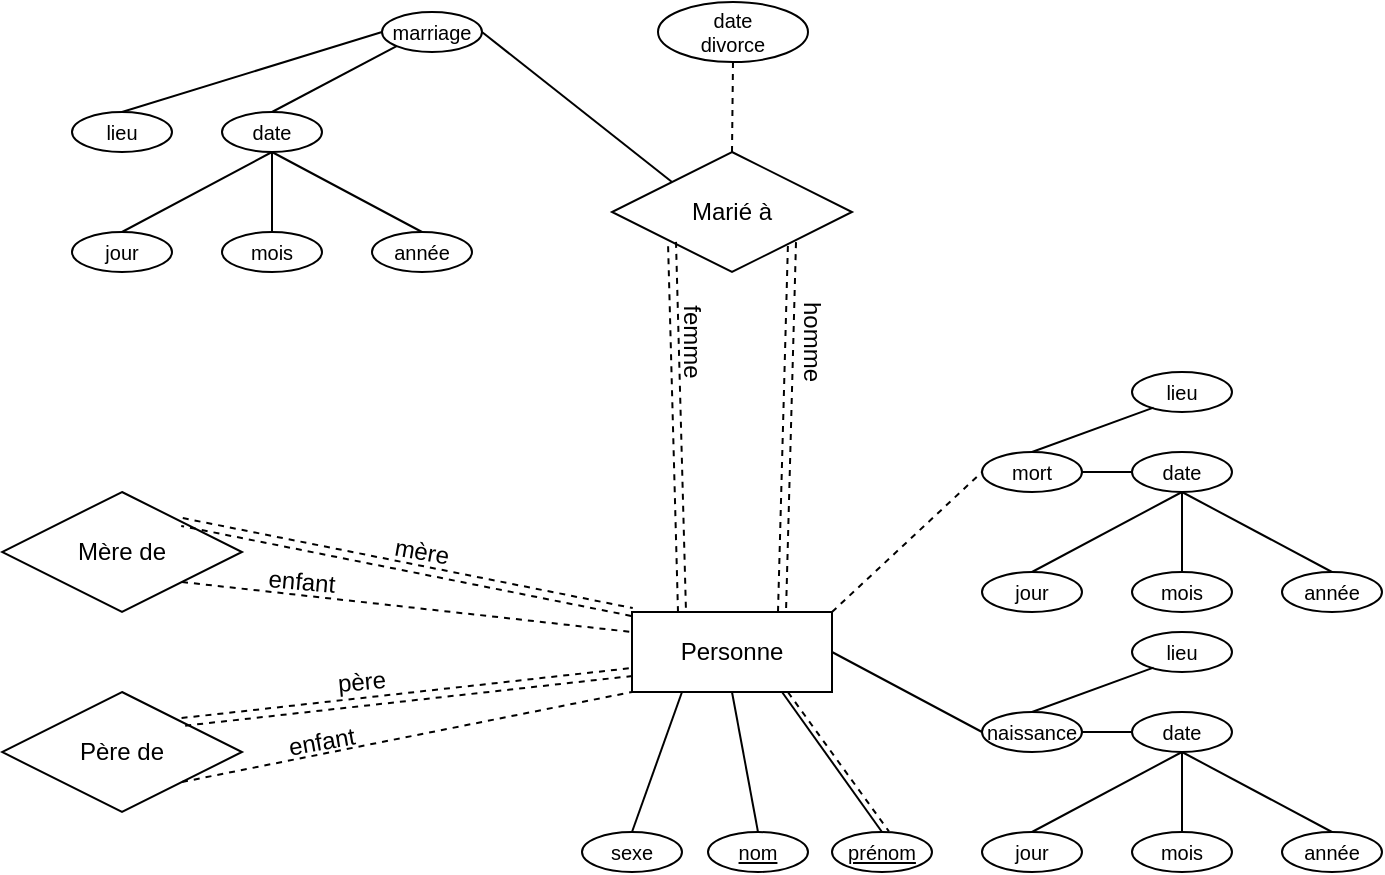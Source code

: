 <mxfile version="16.5.2" type="github" pages="2">
  <diagram id="R2lEEEUBdFMjLlhIrx00" name="Exercice-1">
    <mxGraphModel dx="756" dy="432" grid="1" gridSize="10" guides="1" tooltips="1" connect="1" arrows="1" fold="1" page="1" pageScale="1" pageWidth="850" pageHeight="1100" math="0" shadow="0" extFonts="Permanent Marker^https://fonts.googleapis.com/css?family=Permanent+Marker">
      <root>
        <mxCell id="0" />
        <mxCell id="1" parent="0" />
        <mxCell id="xt2oRVQSO8h4D-dyrIMi-9" value="&lt;div&gt;Personne&lt;/div&gt;" style="whiteSpace=wrap;html=1;align=center;" parent="1" vertex="1">
          <mxGeometry x="375" y="530" width="100" height="40" as="geometry" />
        </mxCell>
        <mxCell id="xt2oRVQSO8h4D-dyrIMi-10" value="&lt;div&gt;Mère de&lt;/div&gt;" style="shape=rhombus;perimeter=rhombusPerimeter;whiteSpace=wrap;html=1;align=center;" parent="1" vertex="1">
          <mxGeometry x="60" y="470" width="120" height="60" as="geometry" />
        </mxCell>
        <mxCell id="xt2oRVQSO8h4D-dyrIMi-11" value="&lt;div&gt;Père de&lt;/div&gt;" style="shape=rhombus;perimeter=rhombusPerimeter;whiteSpace=wrap;html=1;align=center;" parent="1" vertex="1">
          <mxGeometry x="60" y="570" width="120" height="60" as="geometry" />
        </mxCell>
        <mxCell id="xt2oRVQSO8h4D-dyrIMi-12" value="" style="endArrow=none;html=1;rounded=0;dashed=1;shape=link;exitX=1;exitY=0;exitDx=0;exitDy=0;entryX=0;entryY=0;entryDx=0;entryDy=0;" parent="1" source="xt2oRVQSO8h4D-dyrIMi-10" target="xt2oRVQSO8h4D-dyrIMi-9" edge="1">
          <mxGeometry relative="1" as="geometry">
            <mxPoint x="200" y="540" as="sourcePoint" />
            <mxPoint x="360" y="540" as="targetPoint" />
          </mxGeometry>
        </mxCell>
        <mxCell id="xt2oRVQSO8h4D-dyrIMi-13" value="&lt;div&gt;mère&lt;/div&gt;" style="text;html=1;strokeColor=none;fillColor=none;align=center;verticalAlign=middle;whiteSpace=wrap;rounded=0;rotation=10;" parent="1" vertex="1">
          <mxGeometry x="240" y="485" width="60" height="30" as="geometry" />
        </mxCell>
        <mxCell id="xt2oRVQSO8h4D-dyrIMi-15" value="" style="endArrow=none;html=1;rounded=0;dashed=1;exitX=1;exitY=1;exitDx=0;exitDy=0;entryX=0;entryY=0.25;entryDx=0;entryDy=0;" parent="1" source="xt2oRVQSO8h4D-dyrIMi-10" target="xt2oRVQSO8h4D-dyrIMi-9" edge="1">
          <mxGeometry relative="1" as="geometry">
            <mxPoint x="200" y="540" as="sourcePoint" />
            <mxPoint x="360" y="540" as="targetPoint" />
          </mxGeometry>
        </mxCell>
        <mxCell id="xt2oRVQSO8h4D-dyrIMi-16" value="&lt;div&gt;enfant&lt;/div&gt;" style="text;html=1;strokeColor=none;fillColor=none;align=center;verticalAlign=middle;whiteSpace=wrap;rounded=0;rotation=5;" parent="1" vertex="1">
          <mxGeometry x="180" y="500" width="60" height="30" as="geometry" />
        </mxCell>
        <mxCell id="xt2oRVQSO8h4D-dyrIMi-17" value="" style="endArrow=none;html=1;rounded=0;dashed=1;exitX=1;exitY=0;exitDx=0;exitDy=0;entryX=0;entryY=0.75;entryDx=0;entryDy=0;shape=link;" parent="1" source="xt2oRVQSO8h4D-dyrIMi-11" target="xt2oRVQSO8h4D-dyrIMi-9" edge="1">
          <mxGeometry relative="1" as="geometry">
            <mxPoint x="170" y="580" as="sourcePoint" />
            <mxPoint x="330" y="580" as="targetPoint" />
          </mxGeometry>
        </mxCell>
        <mxCell id="xt2oRVQSO8h4D-dyrIMi-18" value="&lt;div&gt;père&lt;/div&gt;" style="text;html=1;strokeColor=none;fillColor=none;align=center;verticalAlign=middle;whiteSpace=wrap;rounded=0;rotation=-5;" parent="1" vertex="1">
          <mxGeometry x="210" y="550" width="60" height="30" as="geometry" />
        </mxCell>
        <mxCell id="xt2oRVQSO8h4D-dyrIMi-19" value="" style="endArrow=none;html=1;rounded=0;dashed=1;exitX=1;exitY=1;exitDx=0;exitDy=0;entryX=0;entryY=1;entryDx=0;entryDy=0;" parent="1" source="xt2oRVQSO8h4D-dyrIMi-11" target="xt2oRVQSO8h4D-dyrIMi-9" edge="1">
          <mxGeometry relative="1" as="geometry">
            <mxPoint x="200" y="599.83" as="sourcePoint" />
            <mxPoint x="360" y="599.83" as="targetPoint" />
          </mxGeometry>
        </mxCell>
        <mxCell id="xt2oRVQSO8h4D-dyrIMi-20" value="&lt;div&gt;enfant&lt;/div&gt;" style="text;html=1;strokeColor=none;fillColor=none;align=center;verticalAlign=middle;whiteSpace=wrap;rounded=0;rotation=-10;" parent="1" vertex="1">
          <mxGeometry x="190" y="580" width="60" height="30" as="geometry" />
        </mxCell>
        <mxCell id="xt2oRVQSO8h4D-dyrIMi-21" value="Marié à" style="shape=rhombus;perimeter=rhombusPerimeter;whiteSpace=wrap;html=1;align=center;" parent="1" vertex="1">
          <mxGeometry x="365" y="300" width="120" height="60" as="geometry" />
        </mxCell>
        <mxCell id="xt2oRVQSO8h4D-dyrIMi-22" value="" style="endArrow=none;html=1;rounded=0;dashed=1;exitX=0;exitY=1;exitDx=0;exitDy=0;entryX=0.25;entryY=0;entryDx=0;entryDy=0;shape=link;" parent="1" source="xt2oRVQSO8h4D-dyrIMi-21" target="xt2oRVQSO8h4D-dyrIMi-9" edge="1">
          <mxGeometry relative="1" as="geometry">
            <mxPoint x="360" y="410" as="sourcePoint" />
            <mxPoint x="520" y="410" as="targetPoint" />
          </mxGeometry>
        </mxCell>
        <mxCell id="xt2oRVQSO8h4D-dyrIMi-23" value="" style="endArrow=none;html=1;rounded=0;dashed=1;shape=link;entryX=0.75;entryY=0;entryDx=0;entryDy=0;exitX=1;exitY=1;exitDx=0;exitDy=0;" parent="1" source="xt2oRVQSO8h4D-dyrIMi-21" target="xt2oRVQSO8h4D-dyrIMi-9" edge="1">
          <mxGeometry relative="1" as="geometry">
            <mxPoint x="360" y="410" as="sourcePoint" />
            <mxPoint x="520" y="410" as="targetPoint" />
          </mxGeometry>
        </mxCell>
        <mxCell id="xt2oRVQSO8h4D-dyrIMi-24" value="&lt;div&gt;femme&lt;/div&gt;" style="text;html=1;strokeColor=none;fillColor=none;align=center;verticalAlign=middle;whiteSpace=wrap;rounded=0;rotation=90;" parent="1" vertex="1">
          <mxGeometry x="375" y="380" width="60" height="30" as="geometry" />
        </mxCell>
        <mxCell id="xt2oRVQSO8h4D-dyrIMi-25" value="&lt;div&gt;homme&lt;/div&gt;" style="text;html=1;strokeColor=none;fillColor=none;align=center;verticalAlign=middle;whiteSpace=wrap;rounded=0;rotation=90;" parent="1" vertex="1">
          <mxGeometry x="435" y="380" width="60" height="30" as="geometry" />
        </mxCell>
        <mxCell id="xt2oRVQSO8h4D-dyrIMi-26" value="&lt;div style=&quot;font-size: 10px;&quot;&gt;marriage&lt;/div&gt;" style="ellipse;whiteSpace=wrap;html=1;align=center;aspect=fixed;fontSize=10;" parent="1" vertex="1">
          <mxGeometry x="250" y="230" width="50" height="20" as="geometry" />
        </mxCell>
        <mxCell id="xt2oRVQSO8h4D-dyrIMi-29" value="date" style="ellipse;whiteSpace=wrap;html=1;align=center;fontSize=10;aspect=fixed;" parent="1" vertex="1">
          <mxGeometry x="170" y="280" width="50" height="20" as="geometry" />
        </mxCell>
        <mxCell id="xt2oRVQSO8h4D-dyrIMi-30" value="&lt;div&gt;jour&lt;/div&gt;" style="ellipse;whiteSpace=wrap;html=1;align=center;fontSize=10;aspect=fixed;" parent="1" vertex="1">
          <mxGeometry x="95" y="340" width="50" height="20" as="geometry" />
        </mxCell>
        <mxCell id="xt2oRVQSO8h4D-dyrIMi-31" value="mois" style="ellipse;whiteSpace=wrap;html=1;align=center;fontSize=10;aspect=fixed;" parent="1" vertex="1">
          <mxGeometry x="170" y="340" width="50" height="20" as="geometry" />
        </mxCell>
        <mxCell id="xt2oRVQSO8h4D-dyrIMi-32" value="année" style="ellipse;whiteSpace=wrap;html=1;align=center;fontSize=10;aspect=fixed;" parent="1" vertex="1">
          <mxGeometry x="245" y="340" width="50" height="20" as="geometry" />
        </mxCell>
        <mxCell id="xt2oRVQSO8h4D-dyrIMi-33" value="lieu" style="ellipse;whiteSpace=wrap;html=1;align=center;fontSize=10;aspect=fixed;" parent="1" vertex="1">
          <mxGeometry x="95" y="280" width="50" height="20" as="geometry" />
        </mxCell>
        <mxCell id="xt2oRVQSO8h4D-dyrIMi-34" value="&lt;div&gt;date&lt;/div&gt;&lt;div&gt;divorce&lt;br&gt;&lt;/div&gt;" style="ellipse;whiteSpace=wrap;html=1;align=center;fontSize=10;aspect=fixed;" parent="1" vertex="1">
          <mxGeometry x="388" y="225" width="75" height="30" as="geometry" />
        </mxCell>
        <mxCell id="xt2oRVQSO8h4D-dyrIMi-36" value="" style="endArrow=none;html=1;rounded=0;fontSize=10;entryX=0;entryY=0;entryDx=0;entryDy=0;exitX=1;exitY=0.5;exitDx=0;exitDy=0;" parent="1" source="xt2oRVQSO8h4D-dyrIMi-26" target="xt2oRVQSO8h4D-dyrIMi-21" edge="1">
          <mxGeometry relative="1" as="geometry">
            <mxPoint x="210" y="310" as="sourcePoint" />
            <mxPoint x="370" y="310" as="targetPoint" />
          </mxGeometry>
        </mxCell>
        <mxCell id="xt2oRVQSO8h4D-dyrIMi-37" value="" style="endArrow=none;html=1;rounded=0;fontSize=10;exitX=0.5;exitY=0;exitDx=0;exitDy=0;entryX=0;entryY=1;entryDx=0;entryDy=0;" parent="1" source="xt2oRVQSO8h4D-dyrIMi-29" target="xt2oRVQSO8h4D-dyrIMi-26" edge="1">
          <mxGeometry relative="1" as="geometry">
            <mxPoint x="210" y="310" as="sourcePoint" />
            <mxPoint x="370" y="310" as="targetPoint" />
          </mxGeometry>
        </mxCell>
        <mxCell id="xt2oRVQSO8h4D-dyrIMi-38" value="" style="endArrow=none;html=1;rounded=0;fontSize=10;entryX=0;entryY=0.5;entryDx=0;entryDy=0;exitX=0.5;exitY=0;exitDx=0;exitDy=0;" parent="1" source="xt2oRVQSO8h4D-dyrIMi-33" target="xt2oRVQSO8h4D-dyrIMi-26" edge="1">
          <mxGeometry relative="1" as="geometry">
            <mxPoint x="50" y="210" as="sourcePoint" />
            <mxPoint x="210" y="210" as="targetPoint" />
          </mxGeometry>
        </mxCell>
        <mxCell id="xt2oRVQSO8h4D-dyrIMi-39" value="" style="endArrow=none;html=1;rounded=0;fontSize=10;exitX=0.5;exitY=0;exitDx=0;exitDy=0;entryX=0.5;entryY=1;entryDx=0;entryDy=0;" parent="1" source="xt2oRVQSO8h4D-dyrIMi-30" target="xt2oRVQSO8h4D-dyrIMi-29" edge="1">
          <mxGeometry relative="1" as="geometry">
            <mxPoint x="210" y="310" as="sourcePoint" />
            <mxPoint x="370" y="310" as="targetPoint" />
          </mxGeometry>
        </mxCell>
        <mxCell id="xt2oRVQSO8h4D-dyrIMi-40" value="" style="endArrow=none;html=1;rounded=0;fontSize=10;exitX=0.5;exitY=1;exitDx=0;exitDy=0;entryX=0.5;entryY=0;entryDx=0;entryDy=0;" parent="1" source="xt2oRVQSO8h4D-dyrIMi-29" target="xt2oRVQSO8h4D-dyrIMi-31" edge="1">
          <mxGeometry relative="1" as="geometry">
            <mxPoint x="210" y="310" as="sourcePoint" />
            <mxPoint x="370" y="310" as="targetPoint" />
          </mxGeometry>
        </mxCell>
        <mxCell id="xt2oRVQSO8h4D-dyrIMi-41" value="" style="endArrow=none;html=1;rounded=0;fontSize=10;exitX=0.5;exitY=1;exitDx=0;exitDy=0;entryX=0.5;entryY=0;entryDx=0;entryDy=0;" parent="1" source="xt2oRVQSO8h4D-dyrIMi-29" target="xt2oRVQSO8h4D-dyrIMi-32" edge="1">
          <mxGeometry relative="1" as="geometry">
            <mxPoint x="210" y="310" as="sourcePoint" />
            <mxPoint x="280" y="310" as="targetPoint" />
          </mxGeometry>
        </mxCell>
        <mxCell id="xt2oRVQSO8h4D-dyrIMi-42" value="" style="endArrow=none;html=1;rounded=0;fontSize=10;dashed=1;exitX=0.5;exitY=1;exitDx=0;exitDy=0;entryX=0.5;entryY=0;entryDx=0;entryDy=0;" parent="1" source="xt2oRVQSO8h4D-dyrIMi-34" target="xt2oRVQSO8h4D-dyrIMi-21" edge="1">
          <mxGeometry relative="1" as="geometry">
            <mxPoint x="330" y="330" as="sourcePoint" />
            <mxPoint x="490" y="330" as="targetPoint" />
          </mxGeometry>
        </mxCell>
        <mxCell id="xt2oRVQSO8h4D-dyrIMi-43" value="&lt;div&gt;sexe&lt;/div&gt;" style="ellipse;whiteSpace=wrap;html=1;align=center;fontSize=10;aspect=fixed;" parent="1" vertex="1">
          <mxGeometry x="350" y="640" width="50" height="20" as="geometry" />
        </mxCell>
        <mxCell id="xt2oRVQSO8h4D-dyrIMi-57" value="&lt;div&gt;mort&lt;/div&gt;" style="ellipse;whiteSpace=wrap;html=1;align=center;aspect=fixed;fontSize=10;" parent="1" vertex="1">
          <mxGeometry x="550" y="450" width="50" height="20" as="geometry" />
        </mxCell>
        <mxCell id="xt2oRVQSO8h4D-dyrIMi-58" value="date" style="ellipse;whiteSpace=wrap;html=1;align=center;fontSize=10;aspect=fixed;" parent="1" vertex="1">
          <mxGeometry x="625" y="450" width="50" height="20" as="geometry" />
        </mxCell>
        <mxCell id="xt2oRVQSO8h4D-dyrIMi-59" value="&lt;div&gt;jour&lt;/div&gt;" style="ellipse;whiteSpace=wrap;html=1;align=center;fontSize=10;aspect=fixed;" parent="1" vertex="1">
          <mxGeometry x="550" y="510" width="50" height="20" as="geometry" />
        </mxCell>
        <mxCell id="xt2oRVQSO8h4D-dyrIMi-60" value="mois" style="ellipse;whiteSpace=wrap;html=1;align=center;fontSize=10;aspect=fixed;" parent="1" vertex="1">
          <mxGeometry x="625" y="510" width="50" height="20" as="geometry" />
        </mxCell>
        <mxCell id="xt2oRVQSO8h4D-dyrIMi-61" value="année" style="ellipse;whiteSpace=wrap;html=1;align=center;fontSize=10;aspect=fixed;" parent="1" vertex="1">
          <mxGeometry x="700" y="510" width="50" height="20" as="geometry" />
        </mxCell>
        <mxCell id="xt2oRVQSO8h4D-dyrIMi-62" value="lieu" style="ellipse;whiteSpace=wrap;html=1;align=center;fontSize=10;aspect=fixed;" parent="1" vertex="1">
          <mxGeometry x="625" y="410" width="50" height="20" as="geometry" />
        </mxCell>
        <mxCell id="xt2oRVQSO8h4D-dyrIMi-63" value="" style="endArrow=none;html=1;rounded=0;fontSize=10;exitX=0;exitY=0.5;exitDx=0;exitDy=0;entryX=1;entryY=0.5;entryDx=0;entryDy=0;" parent="1" source="xt2oRVQSO8h4D-dyrIMi-58" target="xt2oRVQSO8h4D-dyrIMi-57" edge="1">
          <mxGeometry relative="1" as="geometry">
            <mxPoint x="630" y="410" as="sourcePoint" />
            <mxPoint x="790" y="410" as="targetPoint" />
          </mxGeometry>
        </mxCell>
        <mxCell id="xt2oRVQSO8h4D-dyrIMi-64" value="" style="endArrow=none;html=1;rounded=0;fontSize=10;entryX=0.5;entryY=0;entryDx=0;entryDy=0;exitX=0.215;exitY=0.89;exitDx=0;exitDy=0;exitPerimeter=0;" parent="1" source="xt2oRVQSO8h4D-dyrIMi-62" target="xt2oRVQSO8h4D-dyrIMi-57" edge="1">
          <mxGeometry relative="1" as="geometry">
            <mxPoint x="470" y="310" as="sourcePoint" />
            <mxPoint x="630" y="310" as="targetPoint" />
          </mxGeometry>
        </mxCell>
        <mxCell id="xt2oRVQSO8h4D-dyrIMi-65" value="" style="endArrow=none;html=1;rounded=0;fontSize=10;exitX=0.5;exitY=0;exitDx=0;exitDy=0;entryX=0.5;entryY=1;entryDx=0;entryDy=0;" parent="1" source="xt2oRVQSO8h4D-dyrIMi-59" target="xt2oRVQSO8h4D-dyrIMi-58" edge="1">
          <mxGeometry relative="1" as="geometry">
            <mxPoint x="665" y="480" as="sourcePoint" />
            <mxPoint x="825" y="480" as="targetPoint" />
          </mxGeometry>
        </mxCell>
        <mxCell id="xt2oRVQSO8h4D-dyrIMi-66" value="" style="endArrow=none;html=1;rounded=0;fontSize=10;exitX=0.5;exitY=1;exitDx=0;exitDy=0;entryX=0.5;entryY=0;entryDx=0;entryDy=0;" parent="1" source="xt2oRVQSO8h4D-dyrIMi-58" target="xt2oRVQSO8h4D-dyrIMi-60" edge="1">
          <mxGeometry relative="1" as="geometry">
            <mxPoint x="665" y="480" as="sourcePoint" />
            <mxPoint x="825" y="480" as="targetPoint" />
          </mxGeometry>
        </mxCell>
        <mxCell id="xt2oRVQSO8h4D-dyrIMi-67" value="" style="endArrow=none;html=1;rounded=0;fontSize=10;exitX=0.5;exitY=1;exitDx=0;exitDy=0;entryX=0.5;entryY=0;entryDx=0;entryDy=0;" parent="1" source="xt2oRVQSO8h4D-dyrIMi-58" target="xt2oRVQSO8h4D-dyrIMi-61" edge="1">
          <mxGeometry relative="1" as="geometry">
            <mxPoint x="665" y="480" as="sourcePoint" />
            <mxPoint x="735" y="480" as="targetPoint" />
          </mxGeometry>
        </mxCell>
        <mxCell id="xt2oRVQSO8h4D-dyrIMi-68" value="naissance" style="ellipse;whiteSpace=wrap;html=1;align=center;aspect=fixed;fontSize=10;" parent="1" vertex="1">
          <mxGeometry x="550" y="580" width="50" height="20" as="geometry" />
        </mxCell>
        <mxCell id="xt2oRVQSO8h4D-dyrIMi-69" value="date" style="ellipse;whiteSpace=wrap;html=1;align=center;fontSize=10;aspect=fixed;" parent="1" vertex="1">
          <mxGeometry x="625" y="580" width="50" height="20" as="geometry" />
        </mxCell>
        <mxCell id="xt2oRVQSO8h4D-dyrIMi-70" value="&lt;div&gt;jour&lt;/div&gt;" style="ellipse;whiteSpace=wrap;html=1;align=center;fontSize=10;aspect=fixed;" parent="1" vertex="1">
          <mxGeometry x="550" y="640" width="50" height="20" as="geometry" />
        </mxCell>
        <mxCell id="xt2oRVQSO8h4D-dyrIMi-71" value="mois" style="ellipse;whiteSpace=wrap;html=1;align=center;fontSize=10;aspect=fixed;" parent="1" vertex="1">
          <mxGeometry x="625" y="640" width="50" height="20" as="geometry" />
        </mxCell>
        <mxCell id="xt2oRVQSO8h4D-dyrIMi-72" value="année" style="ellipse;whiteSpace=wrap;html=1;align=center;fontSize=10;aspect=fixed;" parent="1" vertex="1">
          <mxGeometry x="700" y="640" width="50" height="20" as="geometry" />
        </mxCell>
        <mxCell id="xt2oRVQSO8h4D-dyrIMi-73" value="lieu" style="ellipse;whiteSpace=wrap;html=1;align=center;fontSize=10;aspect=fixed;" parent="1" vertex="1">
          <mxGeometry x="625" y="540" width="50" height="20" as="geometry" />
        </mxCell>
        <mxCell id="xt2oRVQSO8h4D-dyrIMi-74" value="" style="endArrow=none;html=1;rounded=0;fontSize=10;exitX=0;exitY=0.5;exitDx=0;exitDy=0;entryX=1;entryY=0.5;entryDx=0;entryDy=0;" parent="1" source="xt2oRVQSO8h4D-dyrIMi-69" target="xt2oRVQSO8h4D-dyrIMi-68" edge="1">
          <mxGeometry relative="1" as="geometry">
            <mxPoint x="630" y="540" as="sourcePoint" />
            <mxPoint x="790" y="540" as="targetPoint" />
          </mxGeometry>
        </mxCell>
        <mxCell id="xt2oRVQSO8h4D-dyrIMi-75" value="" style="endArrow=none;html=1;rounded=0;fontSize=10;entryX=0.5;entryY=0;entryDx=0;entryDy=0;exitX=0.215;exitY=0.89;exitDx=0;exitDy=0;exitPerimeter=0;" parent="1" source="xt2oRVQSO8h4D-dyrIMi-73" target="xt2oRVQSO8h4D-dyrIMi-68" edge="1">
          <mxGeometry relative="1" as="geometry">
            <mxPoint x="470" y="440" as="sourcePoint" />
            <mxPoint x="630" y="440" as="targetPoint" />
          </mxGeometry>
        </mxCell>
        <mxCell id="xt2oRVQSO8h4D-dyrIMi-76" value="" style="endArrow=none;html=1;rounded=0;fontSize=10;exitX=0.5;exitY=0;exitDx=0;exitDy=0;entryX=0.5;entryY=1;entryDx=0;entryDy=0;" parent="1" source="xt2oRVQSO8h4D-dyrIMi-70" target="xt2oRVQSO8h4D-dyrIMi-69" edge="1">
          <mxGeometry relative="1" as="geometry">
            <mxPoint x="665" y="610" as="sourcePoint" />
            <mxPoint x="825" y="610" as="targetPoint" />
          </mxGeometry>
        </mxCell>
        <mxCell id="xt2oRVQSO8h4D-dyrIMi-77" value="" style="endArrow=none;html=1;rounded=0;fontSize=10;exitX=0.5;exitY=1;exitDx=0;exitDy=0;entryX=0.5;entryY=0;entryDx=0;entryDy=0;" parent="1" source="xt2oRVQSO8h4D-dyrIMi-69" target="xt2oRVQSO8h4D-dyrIMi-71" edge="1">
          <mxGeometry relative="1" as="geometry">
            <mxPoint x="665" y="610" as="sourcePoint" />
            <mxPoint x="825" y="610" as="targetPoint" />
          </mxGeometry>
        </mxCell>
        <mxCell id="xt2oRVQSO8h4D-dyrIMi-78" value="" style="endArrow=none;html=1;rounded=0;fontSize=10;exitX=0.5;exitY=1;exitDx=0;exitDy=0;entryX=0.5;entryY=0;entryDx=0;entryDy=0;" parent="1" source="xt2oRVQSO8h4D-dyrIMi-69" target="xt2oRVQSO8h4D-dyrIMi-72" edge="1">
          <mxGeometry relative="1" as="geometry">
            <mxPoint x="665" y="610" as="sourcePoint" />
            <mxPoint x="735" y="610" as="targetPoint" />
          </mxGeometry>
        </mxCell>
        <mxCell id="xt2oRVQSO8h4D-dyrIMi-80" value="&lt;div&gt;nom&lt;/div&gt;" style="ellipse;whiteSpace=wrap;html=1;align=center;fontStyle=4;fontSize=10;aspect=fixed;" parent="1" vertex="1">
          <mxGeometry x="413" y="640" width="50" height="20" as="geometry" />
        </mxCell>
        <mxCell id="xt2oRVQSO8h4D-dyrIMi-81" value="prénom" style="ellipse;whiteSpace=wrap;html=1;align=center;fontStyle=4;fontSize=10;aspect=fixed;" parent="1" vertex="1">
          <mxGeometry x="475" y="640" width="50" height="20" as="geometry" />
        </mxCell>
        <mxCell id="xt2oRVQSO8h4D-dyrIMi-82" value="" style="endArrow=none;html=1;rounded=0;dashed=1;fontSize=10;exitX=1;exitY=0;exitDx=0;exitDy=0;entryX=0;entryY=0.5;entryDx=0;entryDy=0;" parent="1" source="xt2oRVQSO8h4D-dyrIMi-9" target="xt2oRVQSO8h4D-dyrIMi-57" edge="1">
          <mxGeometry relative="1" as="geometry">
            <mxPoint x="510" y="530" as="sourcePoint" />
            <mxPoint x="540" y="500" as="targetPoint" />
          </mxGeometry>
        </mxCell>
        <mxCell id="xt2oRVQSO8h4D-dyrIMi-83" value="" style="endArrow=none;html=1;rounded=0;fontSize=10;exitX=1;exitY=0.5;exitDx=0;exitDy=0;entryX=0;entryY=0.5;entryDx=0;entryDy=0;" parent="1" source="xt2oRVQSO8h4D-dyrIMi-9" target="xt2oRVQSO8h4D-dyrIMi-68" edge="1">
          <mxGeometry relative="1" as="geometry">
            <mxPoint x="430" y="580" as="sourcePoint" />
            <mxPoint x="590" y="580" as="targetPoint" />
          </mxGeometry>
        </mxCell>
        <mxCell id="xt2oRVQSO8h4D-dyrIMi-84" value="" style="endArrow=none;html=1;rounded=0;fontSize=10;exitX=0.25;exitY=1;exitDx=0;exitDy=0;entryX=0.5;entryY=0;entryDx=0;entryDy=0;" parent="1" source="xt2oRVQSO8h4D-dyrIMi-9" target="xt2oRVQSO8h4D-dyrIMi-43" edge="1">
          <mxGeometry relative="1" as="geometry">
            <mxPoint x="430" y="580" as="sourcePoint" />
            <mxPoint x="590" y="580" as="targetPoint" />
          </mxGeometry>
        </mxCell>
        <mxCell id="xt2oRVQSO8h4D-dyrIMi-85" value="" style="endArrow=none;html=1;rounded=0;fontSize=10;exitX=0.5;exitY=0;exitDx=0;exitDy=0;entryX=0.5;entryY=1;entryDx=0;entryDy=0;" parent="1" source="xt2oRVQSO8h4D-dyrIMi-80" target="xt2oRVQSO8h4D-dyrIMi-9" edge="1">
          <mxGeometry relative="1" as="geometry">
            <mxPoint x="430" y="580" as="sourcePoint" />
            <mxPoint x="590" y="580" as="targetPoint" />
          </mxGeometry>
        </mxCell>
        <mxCell id="xt2oRVQSO8h4D-dyrIMi-86" value="" style="endArrow=none;html=1;rounded=0;fontSize=10;exitX=0.75;exitY=1;exitDx=0;exitDy=0;entryX=0.5;entryY=0;entryDx=0;entryDy=0;shadow=0;strokeColor=default;" parent="1" source="xt2oRVQSO8h4D-dyrIMi-9" target="xt2oRVQSO8h4D-dyrIMi-81" edge="1">
          <mxGeometry relative="1" as="geometry">
            <mxPoint x="430" y="580" as="sourcePoint" />
            <mxPoint x="590" y="580" as="targetPoint" />
          </mxGeometry>
        </mxCell>
        <mxCell id="xt2oRVQSO8h4D-dyrIMi-87" value="" style="endArrow=none;html=1;rounded=0;shadow=0;fontSize=10;strokeColor=default;exitX=0.78;exitY=1.003;exitDx=0;exitDy=0;exitPerimeter=0;entryX=0.569;entryY=-0.017;entryDx=0;entryDy=0;entryPerimeter=0;dashed=1;" parent="1" source="xt2oRVQSO8h4D-dyrIMi-9" target="xt2oRVQSO8h4D-dyrIMi-81" edge="1">
          <mxGeometry relative="1" as="geometry">
            <mxPoint x="460" y="600" as="sourcePoint" />
            <mxPoint x="620" y="600" as="targetPoint" />
          </mxGeometry>
        </mxCell>
      </root>
    </mxGraphModel>
  </diagram>
  <diagram id="133onkb4euRjaERxImNl" name="Exercice-2">
    <mxGraphModel dx="1103" dy="630" grid="1" gridSize="10" guides="1" tooltips="1" connect="1" arrows="1" fold="1" page="1" pageScale="1" pageWidth="850" pageHeight="1100" math="0" shadow="0">
      <root>
        <mxCell id="4lcqPjJfZOcGb1gDI9CG-0" />
        <mxCell id="4lcqPjJfZOcGb1gDI9CG-1" parent="4lcqPjJfZOcGb1gDI9CG-0" />
        <mxCell id="63OZJaphb8_OolsVImqW-2" value="&lt;div&gt;Magasin&lt;/div&gt;" style="whiteSpace=wrap;html=1;align=center;" vertex="1" parent="4lcqPjJfZOcGb1gDI9CG-1">
          <mxGeometry x="590" y="200" width="100" height="40" as="geometry" />
        </mxCell>
        <mxCell id="63OZJaphb8_OolsVImqW-3" value="&lt;div&gt;Casette&lt;/div&gt;" style="whiteSpace=wrap;html=1;align=center;" vertex="1" parent="4lcqPjJfZOcGb1gDI9CG-1">
          <mxGeometry x="590" y="530" width="100" height="40" as="geometry" />
        </mxCell>
        <mxCell id="63OZJaphb8_OolsVImqW-4" value="Employé" style="whiteSpace=wrap;html=1;align=center;" vertex="1" parent="4lcqPjJfZOcGb1gDI9CG-1">
          <mxGeometry x="55" y="320" width="100" height="40" as="geometry" />
        </mxCell>
        <mxCell id="63OZJaphb8_OolsVImqW-6" value="Membre" style="whiteSpace=wrap;html=1;align=center;" vertex="1" parent="4lcqPjJfZOcGb1gDI9CG-1">
          <mxGeometry x="310" y="814" width="100" height="40" as="geometry" />
        </mxCell>
        <mxCell id="63OZJaphb8_OolsVImqW-7" value="adresse" style="ellipse;whiteSpace=wrap;html=1;align=center;aspect=fixed;fontSize=10;" vertex="1" parent="4lcqPjJfZOcGb1gDI9CG-1">
          <mxGeometry x="615" y="140" width="50" height="20" as="geometry" />
        </mxCell>
        <mxCell id="63OZJaphb8_OolsVImqW-8" value="# civique" style="ellipse;whiteSpace=wrap;html=1;align=center;aspect=fixed;fontSize=10;" vertex="1" parent="4lcqPjJfZOcGb1gDI9CG-1">
          <mxGeometry x="510" y="140" width="50" height="20" as="geometry" />
        </mxCell>
        <mxCell id="63OZJaphb8_OolsVImqW-9" value="rue" style="ellipse;whiteSpace=wrap;html=1;align=center;aspect=fixed;fontSize=10;" vertex="1" parent="4lcqPjJfZOcGb1gDI9CG-1">
          <mxGeometry x="615" y="69" width="50" height="20" as="geometry" />
        </mxCell>
        <mxCell id="63OZJaphb8_OolsVImqW-10" value="ville" style="ellipse;whiteSpace=wrap;html=1;align=center;aspect=fixed;fontSize=10;" vertex="1" parent="4lcqPjJfZOcGb1gDI9CG-1">
          <mxGeometry x="720" y="140" width="50" height="20" as="geometry" />
        </mxCell>
        <mxCell id="63OZJaphb8_OolsVImqW-11" value="code postal" style="ellipse;whiteSpace=wrap;html=1;align=center;aspect=fixed;fontSize=10;" vertex="1" parent="4lcqPjJfZOcGb1gDI9CG-1">
          <mxGeometry x="680" y="64" width="75" height="30" as="geometry" />
        </mxCell>
        <mxCell id="63OZJaphb8_OolsVImqW-12" value="# téléphone" style="ellipse;whiteSpace=wrap;html=1;align=center;aspect=fixed;fontSize=10;" vertex="1" parent="4lcqPjJfZOcGb1gDI9CG-1">
          <mxGeometry x="530" y="70" width="60" height="24" as="geometry" />
        </mxCell>
        <mxCell id="63OZJaphb8_OolsVImqW-13" value="# agence" style="ellipse;whiteSpace=wrap;html=1;align=center;fontStyle=4;fontSize=10;aspect=fixed;" vertex="1" parent="4lcqPjJfZOcGb1gDI9CG-1">
          <mxGeometry x="770" y="208" width="60" height="24" as="geometry" />
        </mxCell>
        <mxCell id="63OZJaphb8_OolsVImqW-14" value="" style="endArrow=none;html=1;rounded=0;fontSize=10;entryX=0.5;entryY=0;entryDx=0;entryDy=0;exitX=0.5;exitY=1;exitDx=0;exitDy=0;" edge="1" parent="4lcqPjJfZOcGb1gDI9CG-1" source="63OZJaphb8_OolsVImqW-7" target="63OZJaphb8_OolsVImqW-2">
          <mxGeometry relative="1" as="geometry">
            <mxPoint x="530" y="130" as="sourcePoint" />
            <mxPoint x="690" y="130" as="targetPoint" />
          </mxGeometry>
        </mxCell>
        <mxCell id="63OZJaphb8_OolsVImqW-15" value="" style="endArrow=none;html=1;rounded=0;fontSize=10;exitX=1;exitY=0.5;exitDx=0;exitDy=0;entryX=0;entryY=0.5;entryDx=0;entryDy=0;" edge="1" parent="4lcqPjJfZOcGb1gDI9CG-1" source="63OZJaphb8_OolsVImqW-8" target="63OZJaphb8_OolsVImqW-7">
          <mxGeometry relative="1" as="geometry">
            <mxPoint x="570" y="120" as="sourcePoint" />
            <mxPoint x="730" y="120" as="targetPoint" />
          </mxGeometry>
        </mxCell>
        <mxCell id="63OZJaphb8_OolsVImqW-16" value="" style="endArrow=none;html=1;rounded=0;fontSize=10;exitX=1;exitY=1;exitDx=0;exitDy=0;entryX=0;entryY=0;entryDx=0;entryDy=0;" edge="1" parent="4lcqPjJfZOcGb1gDI9CG-1" source="63OZJaphb8_OolsVImqW-12" target="63OZJaphb8_OolsVImqW-7">
          <mxGeometry relative="1" as="geometry">
            <mxPoint x="530" y="130" as="sourcePoint" />
            <mxPoint x="690" y="130" as="targetPoint" />
          </mxGeometry>
        </mxCell>
        <mxCell id="63OZJaphb8_OolsVImqW-17" value="" style="endArrow=none;html=1;rounded=0;fontSize=10;exitX=0.5;exitY=1;exitDx=0;exitDy=0;entryX=0.5;entryY=0;entryDx=0;entryDy=0;" edge="1" parent="4lcqPjJfZOcGb1gDI9CG-1" source="63OZJaphb8_OolsVImqW-9" target="63OZJaphb8_OolsVImqW-7">
          <mxGeometry relative="1" as="geometry">
            <mxPoint x="530" y="130" as="sourcePoint" />
            <mxPoint x="690" y="130" as="targetPoint" />
          </mxGeometry>
        </mxCell>
        <mxCell id="63OZJaphb8_OolsVImqW-18" value="" style="endArrow=none;html=1;rounded=0;fontSize=10;entryX=0;entryY=1;entryDx=0;entryDy=0;exitX=1;exitY=0;exitDx=0;exitDy=0;" edge="1" parent="4lcqPjJfZOcGb1gDI9CG-1" source="63OZJaphb8_OolsVImqW-7" target="63OZJaphb8_OolsVImqW-11">
          <mxGeometry relative="1" as="geometry">
            <mxPoint x="530" y="130" as="sourcePoint" />
            <mxPoint x="690" y="130" as="targetPoint" />
          </mxGeometry>
        </mxCell>
        <mxCell id="63OZJaphb8_OolsVImqW-20" value="" style="endArrow=none;html=1;rounded=0;fontSize=10;entryX=0;entryY=0.5;entryDx=0;entryDy=0;exitX=1;exitY=0.5;exitDx=0;exitDy=0;" edge="1" parent="4lcqPjJfZOcGb1gDI9CG-1" source="63OZJaphb8_OolsVImqW-7" target="63OZJaphb8_OolsVImqW-10">
          <mxGeometry relative="1" as="geometry">
            <mxPoint x="530" y="130" as="sourcePoint" />
            <mxPoint x="690" y="130" as="targetPoint" />
          </mxGeometry>
        </mxCell>
        <mxCell id="63OZJaphb8_OolsVImqW-21" value="" style="endArrow=none;html=1;rounded=0;fontSize=10;entryX=0;entryY=0.5;entryDx=0;entryDy=0;exitX=1;exitY=0.5;exitDx=0;exitDy=0;" edge="1" parent="4lcqPjJfZOcGb1gDI9CG-1" source="63OZJaphb8_OolsVImqW-2" target="63OZJaphb8_OolsVImqW-13">
          <mxGeometry relative="1" as="geometry">
            <mxPoint x="530" y="130" as="sourcePoint" />
            <mxPoint x="690" y="130" as="targetPoint" />
          </mxGeometry>
        </mxCell>
        <mxCell id="63OZJaphb8_OolsVImqW-22" value="Est employé au" style="shape=rhombus;perimeter=rhombusPerimeter;whiteSpace=wrap;html=1;align=center;fontSize=10;" vertex="1" parent="4lcqPjJfZOcGb1gDI9CG-1">
          <mxGeometry x="300" y="190" width="120" height="60" as="geometry" />
        </mxCell>
        <mxCell id="63OZJaphb8_OolsVImqW-23" value="Gérant de" style="shape=rhombus;perimeter=rhombusPerimeter;whiteSpace=wrap;html=1;align=center;fontSize=10;" vertex="1" parent="4lcqPjJfZOcGb1gDI9CG-1">
          <mxGeometry x="300" y="310" width="120" height="60" as="geometry" />
        </mxCell>
        <mxCell id="63OZJaphb8_OolsVImqW-24" value="Disponible" style="shape=rhombus;perimeter=rhombusPerimeter;whiteSpace=wrap;html=1;align=center;fontSize=10;" vertex="1" parent="4lcqPjJfZOcGb1gDI9CG-1">
          <mxGeometry x="580" y="360" width="120" height="60" as="geometry" />
        </mxCell>
        <mxCell id="63OZJaphb8_OolsVImqW-25" value="Loué par" style="shape=rhombus;perimeter=rhombusPerimeter;whiteSpace=wrap;html=1;align=center;fontSize=10;" vertex="1" parent="4lcqPjJfZOcGb1gDI9CG-1">
          <mxGeometry x="580" y="804" width="120" height="60" as="geometry" />
        </mxCell>
        <mxCell id="63OZJaphb8_OolsVImqW-26" value="" style="endArrow=none;html=1;rounded=0;fontSize=10;exitX=1;exitY=0.5;exitDx=0;exitDy=0;entryX=0;entryY=0.5;entryDx=0;entryDy=0;dashed=1;" edge="1" parent="4lcqPjJfZOcGb1gDI9CG-1" source="63OZJaphb8_OolsVImqW-4" target="63OZJaphb8_OolsVImqW-23">
          <mxGeometry relative="1" as="geometry">
            <mxPoint x="330" y="330" as="sourcePoint" />
            <mxPoint x="490" y="330" as="targetPoint" />
          </mxGeometry>
        </mxCell>
        <mxCell id="63OZJaphb8_OolsVImqW-27" value="" style="endArrow=none;html=1;rounded=0;fontSize=10;entryX=0;entryY=0.75;entryDx=0;entryDy=0;exitX=1;exitY=0.5;exitDx=0;exitDy=0;" edge="1" parent="4lcqPjJfZOcGb1gDI9CG-1" source="63OZJaphb8_OolsVImqW-23" target="63OZJaphb8_OolsVImqW-2">
          <mxGeometry relative="1" as="geometry">
            <mxPoint x="370" y="250" as="sourcePoint" />
            <mxPoint x="530" y="250" as="targetPoint" />
          </mxGeometry>
        </mxCell>
        <mxCell id="63OZJaphb8_OolsVImqW-28" value="géré" style="text;html=1;strokeColor=none;fillColor=none;align=center;verticalAlign=middle;whiteSpace=wrap;rounded=0;fontSize=10;rotation=-35;" vertex="1" parent="4lcqPjJfZOcGb1gDI9CG-1">
          <mxGeometry x="460" y="270" width="60" height="30" as="geometry" />
        </mxCell>
        <mxCell id="63OZJaphb8_OolsVImqW-29" value="&lt;div&gt;gère&lt;/div&gt;" style="text;html=1;strokeColor=none;fillColor=none;align=center;verticalAlign=middle;whiteSpace=wrap;rounded=0;fontSize=10;" vertex="1" parent="4lcqPjJfZOcGb1gDI9CG-1">
          <mxGeometry x="200" y="310" width="70" height="40" as="geometry" />
        </mxCell>
        <mxCell id="63OZJaphb8_OolsVImqW-30" value="" style="endArrow=none;html=1;rounded=0;dashed=1;fontSize=10;entryX=0;entryY=0.5;entryDx=0;entryDy=0;exitX=1;exitY=0.5;exitDx=0;exitDy=0;" edge="1" parent="4lcqPjJfZOcGb1gDI9CG-1" source="63OZJaphb8_OolsVImqW-22" target="63OZJaphb8_OolsVImqW-2">
          <mxGeometry relative="1" as="geometry">
            <mxPoint x="410" y="208" as="sourcePoint" />
            <mxPoint x="570" y="208" as="targetPoint" />
          </mxGeometry>
        </mxCell>
        <mxCell id="63OZJaphb8_OolsVImqW-31" value="" style="endArrow=none;html=1;rounded=0;fontSize=10;entryX=0.003;entryY=0.575;entryDx=0;entryDy=0;entryPerimeter=0;exitX=0.95;exitY=0.544;exitDx=0;exitDy=0;exitPerimeter=0;" edge="1" parent="4lcqPjJfZOcGb1gDI9CG-1" source="63OZJaphb8_OolsVImqW-22" target="63OZJaphb8_OolsVImqW-2">
          <mxGeometry relative="1" as="geometry">
            <mxPoint x="390" y="200" as="sourcePoint" />
            <mxPoint x="550" y="200" as="targetPoint" />
          </mxGeometry>
        </mxCell>
        <mxCell id="63OZJaphb8_OolsVImqW-32" value="" style="endArrow=none;html=1;rounded=0;fontSize=10;exitX=1;exitY=0;exitDx=0;exitDy=0;entryX=0;entryY=0.5;entryDx=0;entryDy=0;" edge="1" parent="4lcqPjJfZOcGb1gDI9CG-1" source="63OZJaphb8_OolsVImqW-4" target="63OZJaphb8_OolsVImqW-22">
          <mxGeometry relative="1" as="geometry">
            <mxPoint x="250" y="220" as="sourcePoint" />
            <mxPoint x="410" y="220" as="targetPoint" />
          </mxGeometry>
        </mxCell>
        <mxCell id="63OZJaphb8_OolsVImqW-37" value="employé" style="text;html=1;strokeColor=none;fillColor=none;align=center;verticalAlign=middle;whiteSpace=wrap;rounded=0;fontSize=10;rotation=-35;" vertex="1" parent="4lcqPjJfZOcGb1gDI9CG-1">
          <mxGeometry x="190" y="250" width="60" height="30" as="geometry" />
        </mxCell>
        <mxCell id="63OZJaphb8_OolsVImqW-38" value="&lt;div&gt;emploie&lt;/div&gt;" style="text;html=1;strokeColor=none;fillColor=none;align=center;verticalAlign=middle;whiteSpace=wrap;rounded=0;fontSize=10;" vertex="1" parent="4lcqPjJfZOcGb1gDI9CG-1">
          <mxGeometry x="450" y="192" width="70" height="40" as="geometry" />
        </mxCell>
        <mxCell id="63OZJaphb8_OolsVImqW-39" value="nom" style="ellipse;whiteSpace=wrap;html=1;align=center;aspect=fixed;fontSize=10;" vertex="1" parent="4lcqPjJfZOcGb1gDI9CG-1">
          <mxGeometry x="10" y="260" width="50" height="20" as="geometry" />
        </mxCell>
        <mxCell id="63OZJaphb8_OolsVImqW-40" value="&lt;div&gt;prénom&lt;/div&gt;" style="ellipse;whiteSpace=wrap;html=1;align=center;aspect=fixed;fontSize=10;" vertex="1" parent="4lcqPjJfZOcGb1gDI9CG-1">
          <mxGeometry x="80" y="260" width="50" height="20" as="geometry" />
        </mxCell>
        <mxCell id="63OZJaphb8_OolsVImqW-41" value="salaire" style="ellipse;whiteSpace=wrap;html=1;align=center;aspect=fixed;fontSize=10;" vertex="1" parent="4lcqPjJfZOcGb1gDI9CG-1">
          <mxGeometry x="10" y="400" width="50" height="20" as="geometry" />
        </mxCell>
        <mxCell id="63OZJaphb8_OolsVImqW-42" value="poste" style="ellipse;whiteSpace=wrap;html=1;align=center;aspect=fixed;fontSize=10;" vertex="1" parent="4lcqPjJfZOcGb1gDI9CG-1">
          <mxGeometry x="80" y="400" width="50" height="20" as="geometry" />
        </mxCell>
        <mxCell id="63OZJaphb8_OolsVImqW-43" value="# employé" style="ellipse;whiteSpace=wrap;html=1;align=center;fontStyle=4;fontSize=10;aspect=fixed;" vertex="1" parent="4lcqPjJfZOcGb1gDI9CG-1">
          <mxGeometry x="150" y="398" width="60" height="24" as="geometry" />
        </mxCell>
        <mxCell id="63OZJaphb8_OolsVImqW-44" value="" style="endArrow=none;html=1;rounded=0;fontSize=10;exitX=0.5;exitY=1;exitDx=0;exitDy=0;entryX=0.25;entryY=0;entryDx=0;entryDy=0;" edge="1" parent="4lcqPjJfZOcGb1gDI9CG-1" source="63OZJaphb8_OolsVImqW-39" target="63OZJaphb8_OolsVImqW-4">
          <mxGeometry relative="1" as="geometry">
            <mxPoint x="90" y="280" as="sourcePoint" />
            <mxPoint x="250" y="280" as="targetPoint" />
          </mxGeometry>
        </mxCell>
        <mxCell id="63OZJaphb8_OolsVImqW-45" value="" style="endArrow=none;html=1;rounded=0;fontSize=10;exitX=0.5;exitY=1;exitDx=0;exitDy=0;entryX=0.5;entryY=0;entryDx=0;entryDy=0;" edge="1" parent="4lcqPjJfZOcGb1gDI9CG-1" source="63OZJaphb8_OolsVImqW-40" target="63OZJaphb8_OolsVImqW-4">
          <mxGeometry relative="1" as="geometry">
            <mxPoint x="100" y="300" as="sourcePoint" />
            <mxPoint x="250" y="280" as="targetPoint" />
          </mxGeometry>
        </mxCell>
        <mxCell id="63OZJaphb8_OolsVImqW-46" value="" style="endArrow=none;html=1;rounded=0;fontSize=10;exitX=0.5;exitY=0;exitDx=0;exitDy=0;entryX=0.25;entryY=1;entryDx=0;entryDy=0;" edge="1" parent="4lcqPjJfZOcGb1gDI9CG-1" source="63OZJaphb8_OolsVImqW-41" target="63OZJaphb8_OolsVImqW-4">
          <mxGeometry relative="1" as="geometry">
            <mxPoint x="90" y="280" as="sourcePoint" />
            <mxPoint x="250" y="280" as="targetPoint" />
          </mxGeometry>
        </mxCell>
        <mxCell id="63OZJaphb8_OolsVImqW-47" value="" style="endArrow=none;html=1;rounded=0;fontSize=10;exitX=0.5;exitY=0;exitDx=0;exitDy=0;entryX=0.5;entryY=1;entryDx=0;entryDy=0;" edge="1" parent="4lcqPjJfZOcGb1gDI9CG-1" source="63OZJaphb8_OolsVImqW-42" target="63OZJaphb8_OolsVImqW-4">
          <mxGeometry relative="1" as="geometry">
            <mxPoint x="90" y="280" as="sourcePoint" />
            <mxPoint x="250" y="280" as="targetPoint" />
          </mxGeometry>
        </mxCell>
        <mxCell id="63OZJaphb8_OolsVImqW-48" value="" style="endArrow=none;html=1;rounded=0;fontSize=10;exitX=0.75;exitY=1;exitDx=0;exitDy=0;entryX=0.5;entryY=0;entryDx=0;entryDy=0;" edge="1" parent="4lcqPjJfZOcGb1gDI9CG-1" source="63OZJaphb8_OolsVImqW-4" target="63OZJaphb8_OolsVImqW-43">
          <mxGeometry relative="1" as="geometry">
            <mxPoint x="140" y="380" as="sourcePoint" />
            <mxPoint x="300" y="380" as="targetPoint" />
          </mxGeometry>
        </mxCell>
        <mxCell id="63OZJaphb8_OolsVImqW-49" value="Film" style="whiteSpace=wrap;html=1;align=center;fontSize=10;" vertex="1" parent="4lcqPjJfZOcGb1gDI9CG-1">
          <mxGeometry x="55" y="530" width="100" height="40" as="geometry" />
        </mxCell>
        <mxCell id="63OZJaphb8_OolsVImqW-50" value="# catalogue" style="ellipse;whiteSpace=wrap;html=1;align=center;fontStyle=4;fontSize=10;aspect=fixed;" vertex="1" parent="4lcqPjJfZOcGb1gDI9CG-1">
          <mxGeometry x="25" y="468" width="60" height="24" as="geometry" />
        </mxCell>
        <mxCell id="63OZJaphb8_OolsVImqW-51" value="titre" style="ellipse;whiteSpace=wrap;html=1;align=center;aspect=fixed;fontSize=10;" vertex="1" parent="4lcqPjJfZOcGb1gDI9CG-1">
          <mxGeometry x="130" y="470" width="50" height="20" as="geometry" />
        </mxCell>
        <mxCell id="63OZJaphb8_OolsVImqW-52" value="catégorie" style="ellipse;whiteSpace=wrap;html=1;align=center;aspect=fixed;fontSize=10;" vertex="1" parent="4lcqPjJfZOcGb1gDI9CG-1">
          <mxGeometry x="160" y="620" width="50" height="20" as="geometry" />
        </mxCell>
        <mxCell id="63OZJaphb8_OolsVImqW-53" value="&lt;div&gt;acteur&lt;/div&gt;" style="ellipse;whiteSpace=wrap;html=1;align=center;aspect=fixed;fontSize=10;" vertex="1" parent="4lcqPjJfZOcGb1gDI9CG-1">
          <mxGeometry x="5" y="620" width="50" height="20" as="geometry" />
        </mxCell>
        <mxCell id="63OZJaphb8_OolsVImqW-54" value="nom" style="ellipse;whiteSpace=wrap;html=1;align=center;aspect=fixed;fontSize=10;" vertex="1" parent="4lcqPjJfZOcGb1gDI9CG-1">
          <mxGeometry x="5" y="700" width="50" height="20" as="geometry" />
        </mxCell>
        <mxCell id="63OZJaphb8_OolsVImqW-55" value="prénom" style="ellipse;whiteSpace=wrap;html=1;align=center;aspect=fixed;fontSize=10;" vertex="1" parent="4lcqPjJfZOcGb1gDI9CG-1">
          <mxGeometry x="40" y="730" width="50" height="20" as="geometry" />
        </mxCell>
        <mxCell id="63OZJaphb8_OolsVImqW-56" value="réalisateur" style="ellipse;whiteSpace=wrap;html=1;align=center;aspect=fixed;fontSize=10;" vertex="1" parent="4lcqPjJfZOcGb1gDI9CG-1">
          <mxGeometry x="75" y="618" width="60" height="24" as="geometry" />
        </mxCell>
        <mxCell id="63OZJaphb8_OolsVImqW-57" value="nom" style="ellipse;whiteSpace=wrap;html=1;align=center;aspect=fixed;fontSize=10;" vertex="1" parent="4lcqPjJfZOcGb1gDI9CG-1">
          <mxGeometry x="80" y="700" width="50" height="20" as="geometry" />
        </mxCell>
        <mxCell id="63OZJaphb8_OolsVImqW-58" value="prénom" style="ellipse;whiteSpace=wrap;html=1;align=center;aspect=fixed;fontSize=10;" vertex="1" parent="4lcqPjJfZOcGb1gDI9CG-1">
          <mxGeometry x="110" y="730" width="50" height="20" as="geometry" />
        </mxCell>
        <mxCell id="63OZJaphb8_OolsVImqW-59" value="Est examplaire de" style="shape=rhombus;perimeter=rhombusPerimeter;whiteSpace=wrap;html=1;align=center;fontSize=10;" vertex="1" parent="4lcqPjJfZOcGb1gDI9CG-1">
          <mxGeometry x="300" y="520" width="120" height="60" as="geometry" />
        </mxCell>
        <mxCell id="63OZJaphb8_OolsVImqW-61" value="" style="endArrow=none;html=1;rounded=0;fontSize=10;exitX=0.25;exitY=0;exitDx=0;exitDy=0;entryX=0.5;entryY=1;entryDx=0;entryDy=0;" edge="1" parent="4lcqPjJfZOcGb1gDI9CG-1" source="63OZJaphb8_OolsVImqW-49" target="63OZJaphb8_OolsVImqW-50">
          <mxGeometry relative="1" as="geometry">
            <mxPoint x="210" y="680" as="sourcePoint" />
            <mxPoint x="370" y="680" as="targetPoint" />
          </mxGeometry>
        </mxCell>
        <mxCell id="63OZJaphb8_OolsVImqW-62" value="" style="endArrow=none;html=1;rounded=0;fontSize=10;entryX=0.5;entryY=1;entryDx=0;entryDy=0;exitX=0.75;exitY=0;exitDx=0;exitDy=0;" edge="1" parent="4lcqPjJfZOcGb1gDI9CG-1" source="63OZJaphb8_OolsVImqW-49" target="63OZJaphb8_OolsVImqW-51">
          <mxGeometry relative="1" as="geometry">
            <mxPoint x="60" y="570" as="sourcePoint" />
            <mxPoint x="220" y="570" as="targetPoint" />
          </mxGeometry>
        </mxCell>
        <mxCell id="63OZJaphb8_OolsVImqW-63" value="" style="endArrow=none;html=1;rounded=0;fontSize=10;exitX=0.5;exitY=0;exitDx=0;exitDy=0;entryX=0.25;entryY=1;entryDx=0;entryDy=0;" edge="1" parent="4lcqPjJfZOcGb1gDI9CG-1" source="63OZJaphb8_OolsVImqW-53" target="63OZJaphb8_OolsVImqW-49">
          <mxGeometry relative="1" as="geometry">
            <mxPoint x="55" y="590" as="sourcePoint" />
            <mxPoint x="215" y="590" as="targetPoint" />
          </mxGeometry>
        </mxCell>
        <mxCell id="bpr-l1XUqQJc-yMqFfM_-0" value="" style="endArrow=none;html=1;rounded=0;fontSize=10;dashed=1;exitX=0.429;exitY=-0.014;exitDx=0;exitDy=0;exitPerimeter=0;entryX=0.217;entryY=1;entryDx=0;entryDy=0;entryPerimeter=0;" edge="1" parent="4lcqPjJfZOcGb1gDI9CG-1" source="63OZJaphb8_OolsVImqW-53" target="63OZJaphb8_OolsVImqW-49">
          <mxGeometry relative="1" as="geometry">
            <mxPoint x="60" y="580" as="sourcePoint" />
            <mxPoint x="220" y="580" as="targetPoint" />
          </mxGeometry>
        </mxCell>
        <mxCell id="bpr-l1XUqQJc-yMqFfM_-1" value="" style="endArrow=none;html=1;rounded=0;fontSize=10;exitX=0.5;exitY=1;exitDx=0;exitDy=0;entryX=0.5;entryY=0;entryDx=0;entryDy=0;" edge="1" parent="4lcqPjJfZOcGb1gDI9CG-1" source="63OZJaphb8_OolsVImqW-49" target="63OZJaphb8_OolsVImqW-56">
          <mxGeometry relative="1" as="geometry">
            <mxPoint x="60" y="630" as="sourcePoint" />
            <mxPoint x="220" y="630" as="targetPoint" />
          </mxGeometry>
        </mxCell>
        <mxCell id="bpr-l1XUqQJc-yMqFfM_-2" value="" style="endArrow=none;html=1;rounded=0;fontSize=10;exitX=0.5;exitY=1;exitDx=0;exitDy=0;entryX=0.5;entryY=0;entryDx=0;entryDy=0;" edge="1" parent="4lcqPjJfZOcGb1gDI9CG-1" source="63OZJaphb8_OolsVImqW-56" target="63OZJaphb8_OolsVImqW-57">
          <mxGeometry relative="1" as="geometry">
            <mxPoint x="60" y="630" as="sourcePoint" />
            <mxPoint x="105" y="670" as="targetPoint" />
          </mxGeometry>
        </mxCell>
        <mxCell id="bpr-l1XUqQJc-yMqFfM_-4" value="" style="endArrow=none;html=1;rounded=0;fontSize=10;exitX=0.5;exitY=0;exitDx=0;exitDy=0;entryX=0.5;entryY=1;entryDx=0;entryDy=0;" edge="1" parent="4lcqPjJfZOcGb1gDI9CG-1" source="63OZJaphb8_OolsVImqW-54" target="63OZJaphb8_OolsVImqW-53">
          <mxGeometry relative="1" as="geometry">
            <mxPoint x="40" y="650" as="sourcePoint" />
            <mxPoint x="200" y="650" as="targetPoint" />
          </mxGeometry>
        </mxCell>
        <mxCell id="bpr-l1XUqQJc-yMqFfM_-5" value="" style="endArrow=none;html=1;rounded=0;fontSize=10;exitX=1;exitY=1;exitDx=0;exitDy=0;entryX=0.5;entryY=0;entryDx=0;entryDy=0;" edge="1" parent="4lcqPjJfZOcGb1gDI9CG-1" source="63OZJaphb8_OolsVImqW-53" target="63OZJaphb8_OolsVImqW-55">
          <mxGeometry relative="1" as="geometry">
            <mxPoint x="40" y="650" as="sourcePoint" />
            <mxPoint x="200" y="650" as="targetPoint" />
          </mxGeometry>
        </mxCell>
        <mxCell id="bpr-l1XUqQJc-yMqFfM_-6" value="" style="endArrow=none;html=1;rounded=0;fontSize=10;entryX=0.546;entryY=0.014;entryDx=0;entryDy=0;entryPerimeter=0;exitX=0.901;exitY=0.806;exitDx=0;exitDy=0;exitPerimeter=0;dashed=1;" edge="1" parent="4lcqPjJfZOcGb1gDI9CG-1" source="63OZJaphb8_OolsVImqW-53" target="63OZJaphb8_OolsVImqW-55">
          <mxGeometry relative="1" as="geometry">
            <mxPoint x="67" y="650" as="sourcePoint" />
            <mxPoint x="200" y="650" as="targetPoint" />
          </mxGeometry>
        </mxCell>
        <mxCell id="bpr-l1XUqQJc-yMqFfM_-7" value="" style="endArrow=none;html=1;rounded=0;dashed=1;fontSize=10;exitX=0.899;exitY=0.847;exitDx=0;exitDy=0;exitPerimeter=0;entryX=0.568;entryY=-0.014;entryDx=0;entryDy=0;entryPerimeter=0;" edge="1" parent="4lcqPjJfZOcGb1gDI9CG-1" source="63OZJaphb8_OolsVImqW-56" target="63OZJaphb8_OolsVImqW-58">
          <mxGeometry relative="1" as="geometry">
            <mxPoint x="220" y="680" as="sourcePoint" />
            <mxPoint x="240" y="650" as="targetPoint" />
          </mxGeometry>
        </mxCell>
        <mxCell id="bpr-l1XUqQJc-yMqFfM_-8" value="" style="endArrow=none;html=1;rounded=0;fontSize=10;exitX=1;exitY=1;exitDx=0;exitDy=0;entryX=0.5;entryY=0;entryDx=0;entryDy=0;" edge="1" parent="4lcqPjJfZOcGb1gDI9CG-1" source="63OZJaphb8_OolsVImqW-56" target="63OZJaphb8_OolsVImqW-58">
          <mxGeometry relative="1" as="geometry">
            <mxPoint x="80" y="650" as="sourcePoint" />
            <mxPoint x="240" y="650" as="targetPoint" />
          </mxGeometry>
        </mxCell>
        <mxCell id="bpr-l1XUqQJc-yMqFfM_-9" value="" style="endArrow=none;html=1;rounded=0;fontSize=10;exitX=0.75;exitY=1;exitDx=0;exitDy=0;entryX=0.5;entryY=0;entryDx=0;entryDy=0;" edge="1" parent="4lcqPjJfZOcGb1gDI9CG-1" source="63OZJaphb8_OolsVImqW-49" target="63OZJaphb8_OolsVImqW-52">
          <mxGeometry relative="1" as="geometry">
            <mxPoint x="90" y="600" as="sourcePoint" />
            <mxPoint x="250" y="600" as="targetPoint" />
          </mxGeometry>
        </mxCell>
        <mxCell id="bpr-l1XUqQJc-yMqFfM_-10" value="Domaine = {action, famille, drame, comédie, horreur, fantastique, science-fiction, adulte}" style="text;html=1;strokeColor=none;fillColor=none;align=left;verticalAlign=top;whiteSpace=wrap;rounded=0;fontSize=10;spacing=1;" vertex="1" parent="4lcqPjJfZOcGb1gDI9CG-1">
          <mxGeometry x="160" y="640" width="160" height="50" as="geometry" />
        </mxCell>
        <mxCell id="bpr-l1XUqQJc-yMqFfM_-11" value="" style="endArrow=none;html=1;rounded=0;fontSize=10;exitX=1;exitY=0.5;exitDx=0;exitDy=0;entryX=0;entryY=0.5;entryDx=0;entryDy=0;" edge="1" parent="4lcqPjJfZOcGb1gDI9CG-1" source="63OZJaphb8_OolsVImqW-49" target="63OZJaphb8_OolsVImqW-59">
          <mxGeometry relative="1" as="geometry">
            <mxPoint x="160" y="570" as="sourcePoint" />
            <mxPoint x="320" y="570" as="targetPoint" />
          </mxGeometry>
        </mxCell>
        <mxCell id="bpr-l1XUqQJc-yMqFfM_-12" value="" style="endArrow=none;html=1;rounded=0;fontSize=10;dashed=1;exitX=1.005;exitY=0.431;exitDx=0;exitDy=0;exitPerimeter=0;entryX=0.022;entryY=0.458;entryDx=0;entryDy=0;entryPerimeter=0;" edge="1" parent="4lcqPjJfZOcGb1gDI9CG-1" source="63OZJaphb8_OolsVImqW-49" target="63OZJaphb8_OolsVImqW-59">
          <mxGeometry relative="1" as="geometry">
            <mxPoint x="200" y="520" as="sourcePoint" />
            <mxPoint x="360" y="520" as="targetPoint" />
          </mxGeometry>
        </mxCell>
        <mxCell id="bpr-l1XUqQJc-yMqFfM_-13" value="" style="endArrow=none;html=1;rounded=0;fontSize=10;exitX=1;exitY=0.5;exitDx=0;exitDy=0;entryX=0;entryY=0.5;entryDx=0;entryDy=0;" edge="1" parent="4lcqPjJfZOcGb1gDI9CG-1" source="63OZJaphb8_OolsVImqW-59" target="63OZJaphb8_OolsVImqW-3">
          <mxGeometry relative="1" as="geometry">
            <mxPoint x="425" y="590" as="sourcePoint" />
            <mxPoint x="585" y="590" as="targetPoint" />
          </mxGeometry>
        </mxCell>
        <mxCell id="bpr-l1XUqQJc-yMqFfM_-14" value="original" style="text;html=1;strokeColor=none;fillColor=none;align=center;verticalAlign=middle;whiteSpace=wrap;rounded=0;fontSize=10;" vertex="1" parent="4lcqPjJfZOcGb1gDI9CG-1">
          <mxGeometry x="200" y="520" width="60" height="40" as="geometry" />
        </mxCell>
        <mxCell id="bpr-l1XUqQJc-yMqFfM_-15" value="examplaire" style="text;html=1;strokeColor=none;fillColor=none;align=center;verticalAlign=middle;whiteSpace=wrap;rounded=0;fontSize=10;" vertex="1" parent="4lcqPjJfZOcGb1gDI9CG-1">
          <mxGeometry x="470" y="525" width="60" height="35" as="geometry" />
        </mxCell>
        <mxCell id="bpr-l1XUqQJc-yMqFfM_-16" value="" style="endArrow=none;html=1;rounded=0;fontSize=10;exitX=0.5;exitY=1;exitDx=0;exitDy=0;entryX=0.5;entryY=0;entryDx=0;entryDy=0;" edge="1" parent="4lcqPjJfZOcGb1gDI9CG-1" source="63OZJaphb8_OolsVImqW-2" target="63OZJaphb8_OolsVImqW-24">
          <mxGeometry relative="1" as="geometry">
            <mxPoint x="540" y="420" as="sourcePoint" />
            <mxPoint x="700" y="420" as="targetPoint" />
          </mxGeometry>
        </mxCell>
        <mxCell id="bpr-l1XUqQJc-yMqFfM_-17" value="" style="endArrow=none;html=1;rounded=0;fontSize=10;dashed=1;exitX=0.52;exitY=1.007;exitDx=0;exitDy=0;exitPerimeter=0;entryX=0.517;entryY=0.005;entryDx=0;entryDy=0;entryPerimeter=0;" edge="1" parent="4lcqPjJfZOcGb1gDI9CG-1" source="63OZJaphb8_OolsVImqW-2" target="63OZJaphb8_OolsVImqW-24">
          <mxGeometry relative="1" as="geometry">
            <mxPoint x="550" y="300" as="sourcePoint" />
            <mxPoint x="710" y="300" as="targetPoint" />
          </mxGeometry>
        </mxCell>
        <mxCell id="bpr-l1XUqQJc-yMqFfM_-18" value="" style="endArrow=none;html=1;rounded=0;fontSize=10;exitX=0.5;exitY=0;exitDx=0;exitDy=0;entryX=0.5;entryY=1;entryDx=0;entryDy=0;" edge="1" parent="4lcqPjJfZOcGb1gDI9CG-1" source="63OZJaphb8_OolsVImqW-3" target="63OZJaphb8_OolsVImqW-24">
          <mxGeometry relative="1" as="geometry">
            <mxPoint x="490" y="410" as="sourcePoint" />
            <mxPoint x="650" y="410" as="targetPoint" />
          </mxGeometry>
        </mxCell>
        <mxCell id="bpr-l1XUqQJc-yMqFfM_-19" value="rend disponible" style="text;html=1;strokeColor=none;fillColor=none;align=center;verticalAlign=middle;whiteSpace=wrap;rounded=0;fontSize=10;rotation=90;" vertex="1" parent="4lcqPjJfZOcGb1gDI9CG-1">
          <mxGeometry x="615" y="290" width="70" height="30" as="geometry" />
        </mxCell>
        <mxCell id="bpr-l1XUqQJc-yMqFfM_-20" value="en inventaire" style="text;html=1;strokeColor=none;fillColor=none;align=center;verticalAlign=middle;whiteSpace=wrap;rounded=0;fontSize=10;rotation=90;" vertex="1" parent="4lcqPjJfZOcGb1gDI9CG-1">
          <mxGeometry x="615" y="460" width="60" height="30" as="geometry" />
        </mxCell>
        <mxCell id="bpr-l1XUqQJc-yMqFfM_-21" value="# casette" style="ellipse;whiteSpace=wrap;html=1;align=center;fontStyle=4;fontSize=10;aspect=fixed;" vertex="1" parent="4lcqPjJfZOcGb1gDI9CG-1">
          <mxGeometry x="755" y="460" width="50" height="20" as="geometry" />
        </mxCell>
        <mxCell id="bpr-l1XUqQJc-yMqFfM_-22" value="&lt;div&gt;montant&lt;/div&gt;&lt;div&gt;location&lt;br&gt;&lt;/div&gt;" style="ellipse;whiteSpace=wrap;html=1;align=center;aspect=fixed;fontSize=10;" vertex="1" parent="4lcqPjJfZOcGb1gDI9CG-1">
          <mxGeometry x="750" y="510" width="60" height="24" as="geometry" />
        </mxCell>
        <mxCell id="bpr-l1XUqQJc-yMqFfM_-23" value="&lt;div&gt;prix&lt;/div&gt;&lt;div&gt;d&#39;achat&lt;br&gt;&lt;/div&gt;" style="ellipse;whiteSpace=wrap;html=1;align=center;aspect=fixed;fontSize=10;" vertex="1" parent="4lcqPjJfZOcGb1gDI9CG-1">
          <mxGeometry x="750" y="560" width="60" height="24" as="geometry" />
        </mxCell>
        <mxCell id="bpr-l1XUqQJc-yMqFfM_-24" value="état" style="ellipse;whiteSpace=wrap;html=1;align=center;aspect=fixed;fontSize=10;" vertex="1" parent="4lcqPjJfZOcGb1gDI9CG-1">
          <mxGeometry x="755" y="610" width="50" height="20" as="geometry" />
        </mxCell>
        <mxCell id="bpr-l1XUqQJc-yMqFfM_-25" value="" style="endArrow=none;html=1;rounded=0;fontSize=10;entryX=0;entryY=0.5;entryDx=0;entryDy=0;exitX=1;exitY=0;exitDx=0;exitDy=0;" edge="1" parent="4lcqPjJfZOcGb1gDI9CG-1" source="63OZJaphb8_OolsVImqW-3" target="bpr-l1XUqQJc-yMqFfM_-21">
          <mxGeometry relative="1" as="geometry">
            <mxPoint x="520" y="530" as="sourcePoint" />
            <mxPoint x="680" y="530" as="targetPoint" />
          </mxGeometry>
        </mxCell>
        <mxCell id="bpr-l1XUqQJc-yMqFfM_-26" value="" style="endArrow=none;html=1;rounded=0;fontSize=10;entryX=0;entryY=0.5;entryDx=0;entryDy=0;exitX=1;exitY=0.25;exitDx=0;exitDy=0;" edge="1" parent="4lcqPjJfZOcGb1gDI9CG-1" source="63OZJaphb8_OolsVImqW-3" target="bpr-l1XUqQJc-yMqFfM_-22">
          <mxGeometry relative="1" as="geometry">
            <mxPoint x="520" y="530" as="sourcePoint" />
            <mxPoint x="680" y="530" as="targetPoint" />
          </mxGeometry>
        </mxCell>
        <mxCell id="bpr-l1XUqQJc-yMqFfM_-28" value="" style="endArrow=none;html=1;rounded=0;fontSize=10;entryX=0;entryY=0.5;entryDx=0;entryDy=0;exitX=1;exitY=0.75;exitDx=0;exitDy=0;" edge="1" parent="4lcqPjJfZOcGb1gDI9CG-1" source="63OZJaphb8_OolsVImqW-3" target="bpr-l1XUqQJc-yMqFfM_-23">
          <mxGeometry relative="1" as="geometry">
            <mxPoint x="590" y="620" as="sourcePoint" />
            <mxPoint x="750" y="620" as="targetPoint" />
          </mxGeometry>
        </mxCell>
        <mxCell id="bpr-l1XUqQJc-yMqFfM_-29" value="" style="endArrow=none;html=1;rounded=0;fontSize=10;entryX=0;entryY=0.5;entryDx=0;entryDy=0;exitX=1;exitY=1;exitDx=0;exitDy=0;" edge="1" parent="4lcqPjJfZOcGb1gDI9CG-1" source="63OZJaphb8_OolsVImqW-3" target="bpr-l1XUqQJc-yMqFfM_-24">
          <mxGeometry relative="1" as="geometry">
            <mxPoint x="590" y="620" as="sourcePoint" />
            <mxPoint x="750" y="620" as="targetPoint" />
          </mxGeometry>
        </mxCell>
        <mxCell id="bpr-l1XUqQJc-yMqFfM_-30" value="" style="endArrow=none;html=1;rounded=0;fontSize=10;entryX=0.5;entryY=1;entryDx=0;entryDy=0;exitX=0.5;exitY=0;exitDx=0;exitDy=0;shape=link;dashed=1;" edge="1" parent="4lcqPjJfZOcGb1gDI9CG-1" source="63OZJaphb8_OolsVImqW-25" target="63OZJaphb8_OolsVImqW-3">
          <mxGeometry relative="1" as="geometry">
            <mxPoint x="420" y="690" as="sourcePoint" />
            <mxPoint x="580" y="690" as="targetPoint" />
          </mxGeometry>
        </mxCell>
        <mxCell id="bpr-l1XUqQJc-yMqFfM_-31" value="" style="endArrow=none;html=1;rounded=0;dashed=1;fontSize=10;shape=link;exitX=1;exitY=0.5;exitDx=0;exitDy=0;entryX=0;entryY=0.5;entryDx=0;entryDy=0;" edge="1" parent="4lcqPjJfZOcGb1gDI9CG-1" source="63OZJaphb8_OolsVImqW-6" target="63OZJaphb8_OolsVImqW-25">
          <mxGeometry relative="1" as="geometry">
            <mxPoint x="420" y="744" as="sourcePoint" />
            <mxPoint x="580" y="744" as="targetPoint" />
          </mxGeometry>
        </mxCell>
        <mxCell id="bpr-l1XUqQJc-yMqFfM_-32" value="adresse" style="ellipse;whiteSpace=wrap;html=1;align=center;aspect=fixed;fontSize=10;" vertex="1" parent="4lcqPjJfZOcGb1gDI9CG-1">
          <mxGeometry x="275" y="914" width="50" height="20" as="geometry" />
        </mxCell>
        <mxCell id="bpr-l1XUqQJc-yMqFfM_-33" value="# civique" style="ellipse;whiteSpace=wrap;html=1;align=center;aspect=fixed;fontSize=10;" vertex="1" parent="4lcqPjJfZOcGb1gDI9CG-1">
          <mxGeometry x="200" y="914" width="50" height="20" as="geometry" />
        </mxCell>
        <mxCell id="bpr-l1XUqQJc-yMqFfM_-34" value="rue" style="ellipse;whiteSpace=wrap;html=1;align=center;aspect=fixed;fontSize=10;" vertex="1" parent="4lcqPjJfZOcGb1gDI9CG-1">
          <mxGeometry x="275" y="976" width="50" height="20" as="geometry" />
        </mxCell>
        <mxCell id="bpr-l1XUqQJc-yMqFfM_-35" value="ville" style="ellipse;whiteSpace=wrap;html=1;align=center;aspect=fixed;fontSize=10;" vertex="1" parent="4lcqPjJfZOcGb1gDI9CG-1">
          <mxGeometry x="350" y="914" width="50" height="20" as="geometry" />
        </mxCell>
        <mxCell id="bpr-l1XUqQJc-yMqFfM_-36" value="code postal" style="ellipse;whiteSpace=wrap;html=1;align=center;aspect=fixed;fontSize=10;" vertex="1" parent="4lcqPjJfZOcGb1gDI9CG-1">
          <mxGeometry x="337.5" y="971" width="75" height="30" as="geometry" />
        </mxCell>
        <mxCell id="bpr-l1XUqQJc-yMqFfM_-37" value="# téléphone" style="ellipse;whiteSpace=wrap;html=1;align=center;aspect=fixed;fontSize=10;" vertex="1" parent="4lcqPjJfZOcGb1gDI9CG-1">
          <mxGeometry x="195" y="974" width="60" height="24" as="geometry" />
        </mxCell>
        <mxCell id="bpr-l1XUqQJc-yMqFfM_-38" value="" style="endArrow=none;html=1;rounded=0;fontSize=10;exitX=1;exitY=0.5;exitDx=0;exitDy=0;entryX=0;entryY=0.5;entryDx=0;entryDy=0;" edge="1" parent="4lcqPjJfZOcGb1gDI9CG-1" source="bpr-l1XUqQJc-yMqFfM_-33" target="bpr-l1XUqQJc-yMqFfM_-32">
          <mxGeometry relative="1" as="geometry">
            <mxPoint x="300" y="950" as="sourcePoint" />
            <mxPoint x="460" y="950" as="targetPoint" />
          </mxGeometry>
        </mxCell>
        <mxCell id="bpr-l1XUqQJc-yMqFfM_-39" value="" style="endArrow=none;html=1;rounded=0;fontSize=10;exitX=1;exitY=0;exitDx=0;exitDy=0;entryX=0;entryY=1;entryDx=0;entryDy=0;" edge="1" parent="4lcqPjJfZOcGb1gDI9CG-1" source="bpr-l1XUqQJc-yMqFfM_-37" target="bpr-l1XUqQJc-yMqFfM_-32">
          <mxGeometry relative="1" as="geometry">
            <mxPoint x="260" y="960" as="sourcePoint" />
            <mxPoint x="420" y="960" as="targetPoint" />
          </mxGeometry>
        </mxCell>
        <mxCell id="bpr-l1XUqQJc-yMqFfM_-40" value="" style="endArrow=none;html=1;rounded=0;fontSize=10;entryX=0.5;entryY=1;entryDx=0;entryDy=0;exitX=0.5;exitY=0;exitDx=0;exitDy=0;" edge="1" parent="4lcqPjJfZOcGb1gDI9CG-1" source="bpr-l1XUqQJc-yMqFfM_-34" target="bpr-l1XUqQJc-yMqFfM_-32">
          <mxGeometry relative="1" as="geometry">
            <mxPoint x="300" y="974" as="sourcePoint" />
            <mxPoint x="290" y="944" as="targetPoint" />
          </mxGeometry>
        </mxCell>
        <mxCell id="bpr-l1XUqQJc-yMqFfM_-41" value="" style="endArrow=none;html=1;rounded=0;fontSize=10;entryX=0;entryY=0;entryDx=0;entryDy=0;exitX=1;exitY=1;exitDx=0;exitDy=0;" edge="1" parent="4lcqPjJfZOcGb1gDI9CG-1" source="bpr-l1XUqQJc-yMqFfM_-32" target="bpr-l1XUqQJc-yMqFfM_-36">
          <mxGeometry relative="1" as="geometry">
            <mxPoint x="260" y="960" as="sourcePoint" />
            <mxPoint x="420" y="960" as="targetPoint" />
          </mxGeometry>
        </mxCell>
        <mxCell id="bpr-l1XUqQJc-yMqFfM_-42" value="" style="endArrow=none;html=1;rounded=0;fontSize=10;entryX=0;entryY=0.5;entryDx=0;entryDy=0;exitX=1;exitY=0.5;exitDx=0;exitDy=0;" edge="1" parent="4lcqPjJfZOcGb1gDI9CG-1" source="bpr-l1XUqQJc-yMqFfM_-32" target="bpr-l1XUqQJc-yMqFfM_-35">
          <mxGeometry relative="1" as="geometry">
            <mxPoint x="260" y="960" as="sourcePoint" />
            <mxPoint x="420" y="960" as="targetPoint" />
          </mxGeometry>
        </mxCell>
        <mxCell id="bpr-l1XUqQJc-yMqFfM_-48" value="" style="endArrow=none;html=1;rounded=0;fontSize=10;entryX=0.25;entryY=1;entryDx=0;entryDy=0;exitX=0.5;exitY=0;exitDx=0;exitDy=0;" edge="1" parent="4lcqPjJfZOcGb1gDI9CG-1" source="bpr-l1XUqQJc-yMqFfM_-32" target="63OZJaphb8_OolsVImqW-6">
          <mxGeometry relative="1" as="geometry">
            <mxPoint x="250" y="894" as="sourcePoint" />
            <mxPoint x="410" y="894" as="targetPoint" />
          </mxGeometry>
        </mxCell>
        <mxCell id="bpr-l1XUqQJc-yMqFfM_-49" value="&lt;div&gt;nom&lt;/div&gt;" style="ellipse;whiteSpace=wrap;html=1;align=center;aspect=fixed;fontSize=10;" vertex="1" parent="4lcqPjJfZOcGb1gDI9CG-1">
          <mxGeometry x="400" y="752" width="50" height="20" as="geometry" />
        </mxCell>
        <mxCell id="bpr-l1XUqQJc-yMqFfM_-50" value="prénom" style="ellipse;whiteSpace=wrap;html=1;align=center;aspect=fixed;fontSize=10;" vertex="1" parent="4lcqPjJfZOcGb1gDI9CG-1">
          <mxGeometry x="335" y="750" width="50" height="20" as="geometry" />
        </mxCell>
        <mxCell id="Fr0a2Si1vxJdQZLP3UXU-0" value="&lt;div&gt;date&lt;/div&gt;&lt;div&gt;inscription&lt;br&gt;&lt;/div&gt;" style="ellipse;whiteSpace=wrap;html=1;align=center;fontSize=10;aspect=fixed;" vertex="1" parent="4lcqPjJfZOcGb1gDI9CG-1">
          <mxGeometry x="420" y="914" width="60" height="24" as="geometry" />
        </mxCell>
        <mxCell id="Fr0a2Si1vxJdQZLP3UXU-1" value="&lt;div&gt;jour&lt;/div&gt;" style="ellipse;whiteSpace=wrap;html=1;align=center;fontSize=10;aspect=fixed;" vertex="1" parent="4lcqPjJfZOcGb1gDI9CG-1">
          <mxGeometry x="425" y="976" width="50" height="20" as="geometry" />
        </mxCell>
        <mxCell id="Fr0a2Si1vxJdQZLP3UXU-2" value="mois" style="ellipse;whiteSpace=wrap;html=1;align=center;fontSize=10;aspect=fixed;" vertex="1" parent="4lcqPjJfZOcGb1gDI9CG-1">
          <mxGeometry x="500" y="976" width="50" height="20" as="geometry" />
        </mxCell>
        <mxCell id="Fr0a2Si1vxJdQZLP3UXU-3" value="année" style="ellipse;whiteSpace=wrap;html=1;align=center;fontSize=10;aspect=fixed;" vertex="1" parent="4lcqPjJfZOcGb1gDI9CG-1">
          <mxGeometry x="575" y="976" width="50" height="20" as="geometry" />
        </mxCell>
        <mxCell id="Fr0a2Si1vxJdQZLP3UXU-4" value="" style="endArrow=none;html=1;rounded=0;fontSize=10;exitX=0.5;exitY=0;exitDx=0;exitDy=0;entryX=0.5;entryY=1;entryDx=0;entryDy=0;" edge="1" parent="4lcqPjJfZOcGb1gDI9CG-1" source="Fr0a2Si1vxJdQZLP3UXU-1" target="Fr0a2Si1vxJdQZLP3UXU-0">
          <mxGeometry relative="1" as="geometry">
            <mxPoint x="540" y="946" as="sourcePoint" />
            <mxPoint x="700" y="946" as="targetPoint" />
          </mxGeometry>
        </mxCell>
        <mxCell id="Fr0a2Si1vxJdQZLP3UXU-5" value="" style="endArrow=none;html=1;rounded=0;fontSize=10;exitX=1;exitY=1;exitDx=0;exitDy=0;entryX=0.5;entryY=0;entryDx=0;entryDy=0;" edge="1" parent="4lcqPjJfZOcGb1gDI9CG-1" source="Fr0a2Si1vxJdQZLP3UXU-0" target="Fr0a2Si1vxJdQZLP3UXU-2">
          <mxGeometry relative="1" as="geometry">
            <mxPoint x="540" y="946" as="sourcePoint" />
            <mxPoint x="700" y="946" as="targetPoint" />
          </mxGeometry>
        </mxCell>
        <mxCell id="Fr0a2Si1vxJdQZLP3UXU-6" value="" style="endArrow=none;html=1;rounded=0;fontSize=10;exitX=1;exitY=0.5;exitDx=0;exitDy=0;entryX=0.5;entryY=0;entryDx=0;entryDy=0;" edge="1" parent="4lcqPjJfZOcGb1gDI9CG-1" source="Fr0a2Si1vxJdQZLP3UXU-0" target="Fr0a2Si1vxJdQZLP3UXU-3">
          <mxGeometry relative="1" as="geometry">
            <mxPoint x="540" y="946" as="sourcePoint" />
            <mxPoint x="610" y="946" as="targetPoint" />
          </mxGeometry>
        </mxCell>
        <mxCell id="Fr0a2Si1vxJdQZLP3UXU-7" value="" style="endArrow=none;html=1;rounded=0;fontSize=10;exitX=0.75;exitY=1;exitDx=0;exitDy=0;entryX=0.5;entryY=0;entryDx=0;entryDy=0;" edge="1" parent="4lcqPjJfZOcGb1gDI9CG-1" source="63OZJaphb8_OolsVImqW-6" target="Fr0a2Si1vxJdQZLP3UXU-0">
          <mxGeometry relative="1" as="geometry">
            <mxPoint x="310" y="874" as="sourcePoint" />
            <mxPoint x="470" y="874" as="targetPoint" />
          </mxGeometry>
        </mxCell>
        <mxCell id="Fr0a2Si1vxJdQZLP3UXU-9" value="# membre" style="ellipse;whiteSpace=wrap;html=1;align=center;fontStyle=4;fontSize=10;aspect=fixed;" vertex="1" parent="4lcqPjJfZOcGb1gDI9CG-1">
          <mxGeometry x="260" y="748" width="60" height="24" as="geometry" />
        </mxCell>
        <mxCell id="Fr0a2Si1vxJdQZLP3UXU-10" value="" style="endArrow=none;html=1;rounded=0;fontSize=10;entryX=0.25;entryY=0;entryDx=0;entryDy=0;exitX=1;exitY=1;exitDx=0;exitDy=0;" edge="1" parent="4lcqPjJfZOcGb1gDI9CG-1" source="Fr0a2Si1vxJdQZLP3UXU-9" target="63OZJaphb8_OolsVImqW-6">
          <mxGeometry relative="1" as="geometry">
            <mxPoint x="320" y="760" as="sourcePoint" />
            <mxPoint x="480" y="760" as="targetPoint" />
          </mxGeometry>
        </mxCell>
        <mxCell id="Fr0a2Si1vxJdQZLP3UXU-11" value="" style="endArrow=none;html=1;rounded=0;fontSize=10;exitX=0.5;exitY=0;exitDx=0;exitDy=0;entryX=0.5;entryY=1;entryDx=0;entryDy=0;" edge="1" parent="4lcqPjJfZOcGb1gDI9CG-1" source="63OZJaphb8_OolsVImqW-6" target="bpr-l1XUqQJc-yMqFfM_-50">
          <mxGeometry relative="1" as="geometry">
            <mxPoint x="320" y="760" as="sourcePoint" />
            <mxPoint x="480" y="760" as="targetPoint" />
          </mxGeometry>
        </mxCell>
        <mxCell id="Fr0a2Si1vxJdQZLP3UXU-13" value="" style="endArrow=none;html=1;rounded=0;fontSize=10;exitX=0.75;exitY=0;exitDx=0;exitDy=0;entryX=0;entryY=1;entryDx=0;entryDy=0;" edge="1" parent="4lcqPjJfZOcGb1gDI9CG-1" source="63OZJaphb8_OolsVImqW-6" target="bpr-l1XUqQJc-yMqFfM_-49">
          <mxGeometry relative="1" as="geometry">
            <mxPoint x="400" y="790" as="sourcePoint" />
            <mxPoint x="560" y="790" as="targetPoint" />
          </mxGeometry>
        </mxCell>
        <mxCell id="bg9QCzEe8BwbOnWI1Uio-0" value="" style="endArrow=none;html=1;rounded=0;fontSize=10;dashed=1;exitX=0.557;exitY=1.028;exitDx=0;exitDy=0;exitPerimeter=0;entryX=0.528;entryY=0.011;entryDx=0;entryDy=0;entryPerimeter=0;" edge="1" parent="4lcqPjJfZOcGb1gDI9CG-1" source="bpr-l1XUqQJc-yMqFfM_-50" target="63OZJaphb8_OolsVImqW-6">
          <mxGeometry relative="1" as="geometry">
            <mxPoint x="280" y="719.72" as="sourcePoint" />
            <mxPoint x="363" y="810" as="targetPoint" />
          </mxGeometry>
        </mxCell>
        <mxCell id="bg9QCzEe8BwbOnWI1Uio-1" value="location" style="text;html=1;strokeColor=none;fillColor=none;align=center;verticalAlign=middle;whiteSpace=wrap;rounded=0;fontSize=10;rotation=90;" vertex="1" parent="4lcqPjJfZOcGb1gDI9CG-1">
          <mxGeometry x="620" y="680" width="60" height="30" as="geometry" />
        </mxCell>
        <mxCell id="bg9QCzEe8BwbOnWI1Uio-2" value="emprunteur" style="text;html=1;strokeColor=none;fillColor=none;align=center;verticalAlign=middle;whiteSpace=wrap;rounded=0;fontSize=10;" vertex="1" parent="4lcqPjJfZOcGb1gDI9CG-1">
          <mxGeometry x="460" y="804" width="60" height="36" as="geometry" />
        </mxCell>
        <mxCell id="bg9QCzEe8BwbOnWI1Uio-3" value="# location" style="ellipse;whiteSpace=wrap;html=1;align=center;fontStyle=4;fontSize=10;aspect=fixed;" vertex="1" parent="4lcqPjJfZOcGb1gDI9CG-1">
          <mxGeometry x="540" y="772" width="60" height="24" as="geometry" />
        </mxCell>
        <mxCell id="bg9QCzEe8BwbOnWI1Uio-4" value="&lt;div&gt;date&lt;/div&gt;&lt;div&gt;location&lt;br&gt;&lt;/div&gt;" style="ellipse;whiteSpace=wrap;html=1;align=center;fontSize=10;aspect=fixed;" vertex="1" parent="4lcqPjJfZOcGb1gDI9CG-1">
          <mxGeometry x="725" y="850" width="65" height="26" as="geometry" />
        </mxCell>
        <mxCell id="bg9QCzEe8BwbOnWI1Uio-5" value="&lt;div&gt;jour&lt;/div&gt;" style="ellipse;whiteSpace=wrap;html=1;align=center;fontSize=10;aspect=fixed;" vertex="1" parent="4lcqPjJfZOcGb1gDI9CG-1">
          <mxGeometry x="675" y="938" width="50" height="20" as="geometry" />
        </mxCell>
        <mxCell id="bg9QCzEe8BwbOnWI1Uio-6" value="mois" style="ellipse;whiteSpace=wrap;html=1;align=center;fontSize=10;aspect=fixed;" vertex="1" parent="4lcqPjJfZOcGb1gDI9CG-1">
          <mxGeometry x="732.5" y="938" width="50" height="20" as="geometry" />
        </mxCell>
        <mxCell id="bg9QCzEe8BwbOnWI1Uio-7" value="année" style="ellipse;whiteSpace=wrap;html=1;align=center;fontSize=10;aspect=fixed;" vertex="1" parent="4lcqPjJfZOcGb1gDI9CG-1">
          <mxGeometry x="790" y="938" width="50" height="20" as="geometry" />
        </mxCell>
        <mxCell id="bg9QCzEe8BwbOnWI1Uio-8" value="" style="endArrow=none;html=1;rounded=0;fontSize=10;exitX=0.5;exitY=0;exitDx=0;exitDy=0;entryX=0;entryY=1;entryDx=0;entryDy=0;" edge="1" parent="4lcqPjJfZOcGb1gDI9CG-1" source="bg9QCzEe8BwbOnWI1Uio-5" target="bg9QCzEe8BwbOnWI1Uio-4">
          <mxGeometry relative="1" as="geometry">
            <mxPoint x="745" y="917" as="sourcePoint" />
            <mxPoint x="905" y="917" as="targetPoint" />
          </mxGeometry>
        </mxCell>
        <mxCell id="bg9QCzEe8BwbOnWI1Uio-9" value="" style="endArrow=none;html=1;rounded=0;fontSize=10;exitX=0.5;exitY=1;exitDx=0;exitDy=0;entryX=0.5;entryY=0;entryDx=0;entryDy=0;" edge="1" parent="4lcqPjJfZOcGb1gDI9CG-1" source="bg9QCzEe8BwbOnWI1Uio-4" target="bg9QCzEe8BwbOnWI1Uio-6">
          <mxGeometry relative="1" as="geometry">
            <mxPoint x="745" y="917" as="sourcePoint" />
            <mxPoint x="905" y="917" as="targetPoint" />
          </mxGeometry>
        </mxCell>
        <mxCell id="bg9QCzEe8BwbOnWI1Uio-10" value="" style="endArrow=none;html=1;rounded=0;fontSize=10;exitX=1;exitY=1;exitDx=0;exitDy=0;entryX=0.5;entryY=0;entryDx=0;entryDy=0;" edge="1" parent="4lcqPjJfZOcGb1gDI9CG-1" source="bg9QCzEe8BwbOnWI1Uio-4" target="bg9QCzEe8BwbOnWI1Uio-7">
          <mxGeometry relative="1" as="geometry">
            <mxPoint x="745" y="917" as="sourcePoint" />
            <mxPoint x="815" y="917" as="targetPoint" />
          </mxGeometry>
        </mxCell>
        <mxCell id="bg9QCzEe8BwbOnWI1Uio-18" value="&lt;div&gt;date&lt;/div&gt;&lt;div&gt;restitution&lt;br&gt;&lt;/div&gt;" style="ellipse;whiteSpace=wrap;html=1;align=center;fontSize=10;aspect=fixed;" vertex="1" parent="4lcqPjJfZOcGb1gDI9CG-1">
          <mxGeometry x="725" y="804" width="65" height="26" as="geometry" />
        </mxCell>
        <mxCell id="bg9QCzEe8BwbOnWI1Uio-19" value="&lt;div&gt;jour&lt;/div&gt;" style="ellipse;whiteSpace=wrap;html=1;align=center;fontSize=10;aspect=fixed;" vertex="1" parent="4lcqPjJfZOcGb1gDI9CG-1">
          <mxGeometry x="675" y="720" width="50" height="20" as="geometry" />
        </mxCell>
        <mxCell id="bg9QCzEe8BwbOnWI1Uio-20" value="mois" style="ellipse;whiteSpace=wrap;html=1;align=center;fontSize=10;aspect=fixed;" vertex="1" parent="4lcqPjJfZOcGb1gDI9CG-1">
          <mxGeometry x="732.5" y="720" width="50" height="20" as="geometry" />
        </mxCell>
        <mxCell id="bg9QCzEe8BwbOnWI1Uio-21" value="année" style="ellipse;whiteSpace=wrap;html=1;align=center;fontSize=10;aspect=fixed;" vertex="1" parent="4lcqPjJfZOcGb1gDI9CG-1">
          <mxGeometry x="790" y="720" width="50" height="20" as="geometry" />
        </mxCell>
        <mxCell id="bg9QCzEe8BwbOnWI1Uio-22" value="" style="endArrow=none;html=1;rounded=0;dashed=1;fontSize=10;entryX=0;entryY=0.5;entryDx=0;entryDy=0;exitX=1;exitY=0;exitDx=0;exitDy=0;" edge="1" parent="4lcqPjJfZOcGb1gDI9CG-1" source="63OZJaphb8_OolsVImqW-25" target="bg9QCzEe8BwbOnWI1Uio-18">
          <mxGeometry relative="1" as="geometry">
            <mxPoint x="650" y="810" as="sourcePoint" />
            <mxPoint x="810" y="810" as="targetPoint" />
          </mxGeometry>
        </mxCell>
        <mxCell id="bg9QCzEe8BwbOnWI1Uio-23" value="" style="endArrow=none;html=1;rounded=0;fontSize=10;entryX=0;entryY=0.5;entryDx=0;entryDy=0;exitX=1;exitY=1;exitDx=0;exitDy=0;" edge="1" parent="4lcqPjJfZOcGb1gDI9CG-1" source="63OZJaphb8_OolsVImqW-25" target="bg9QCzEe8BwbOnWI1Uio-4">
          <mxGeometry relative="1" as="geometry">
            <mxPoint x="650" y="810" as="sourcePoint" />
            <mxPoint x="810" y="810" as="targetPoint" />
          </mxGeometry>
        </mxCell>
        <mxCell id="bg9QCzEe8BwbOnWI1Uio-24" value="" style="endArrow=none;html=1;rounded=0;fontSize=10;exitX=0.5;exitY=1;exitDx=0;exitDy=0;entryX=0;entryY=0;entryDx=0;entryDy=0;" edge="1" parent="4lcqPjJfZOcGb1gDI9CG-1" source="bg9QCzEe8BwbOnWI1Uio-19" target="bg9QCzEe8BwbOnWI1Uio-18">
          <mxGeometry relative="1" as="geometry">
            <mxPoint x="650" y="800" as="sourcePoint" />
            <mxPoint x="810" y="800" as="targetPoint" />
          </mxGeometry>
        </mxCell>
        <mxCell id="bg9QCzEe8BwbOnWI1Uio-26" value="" style="endArrow=none;html=1;rounded=0;fontSize=10;exitX=0.5;exitY=1;exitDx=0;exitDy=0;entryX=0.5;entryY=0;entryDx=0;entryDy=0;" edge="1" parent="4lcqPjJfZOcGb1gDI9CG-1" source="bg9QCzEe8BwbOnWI1Uio-20" target="bg9QCzEe8BwbOnWI1Uio-18">
          <mxGeometry relative="1" as="geometry">
            <mxPoint x="650" y="800" as="sourcePoint" />
            <mxPoint x="810" y="800" as="targetPoint" />
          </mxGeometry>
        </mxCell>
        <mxCell id="bg9QCzEe8BwbOnWI1Uio-27" value="" style="endArrow=none;html=1;rounded=0;fontSize=10;exitX=0.5;exitY=1;exitDx=0;exitDy=0;entryX=1;entryY=0;entryDx=0;entryDy=0;" edge="1" parent="4lcqPjJfZOcGb1gDI9CG-1" source="bg9QCzEe8BwbOnWI1Uio-21" target="bg9QCzEe8BwbOnWI1Uio-18">
          <mxGeometry relative="1" as="geometry">
            <mxPoint x="650" y="800" as="sourcePoint" />
            <mxPoint x="810" y="800" as="targetPoint" />
          </mxGeometry>
        </mxCell>
        <mxCell id="bg9QCzEe8BwbOnWI1Uio-28" value="" style="endArrow=none;html=1;rounded=0;fontSize=10;exitX=1;exitY=1;exitDx=0;exitDy=0;entryX=0;entryY=0;entryDx=0;entryDy=0;" edge="1" parent="4lcqPjJfZOcGb1gDI9CG-1" source="bg9QCzEe8BwbOnWI1Uio-3" target="63OZJaphb8_OolsVImqW-25">
          <mxGeometry relative="1" as="geometry">
            <mxPoint x="510" y="840" as="sourcePoint" />
            <mxPoint x="670" y="840" as="targetPoint" />
          </mxGeometry>
        </mxCell>
      </root>
    </mxGraphModel>
  </diagram>
</mxfile>
